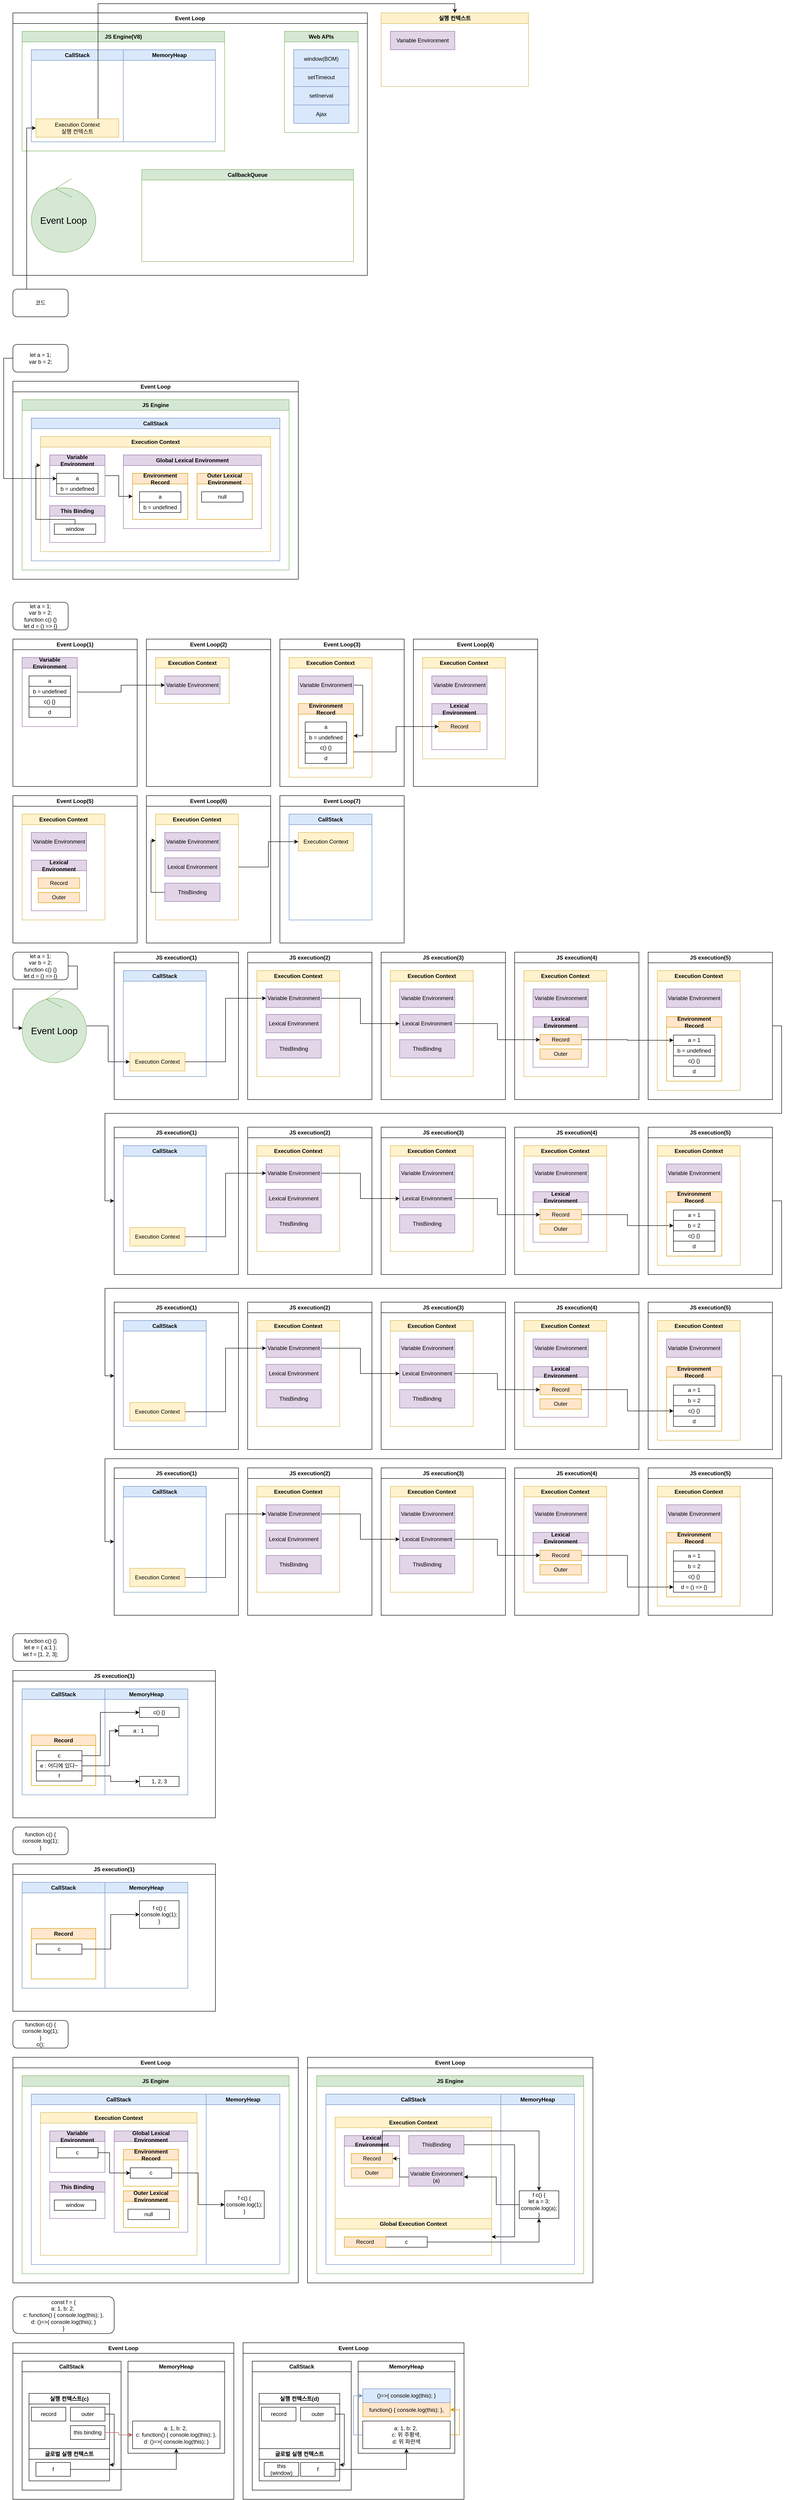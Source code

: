 <mxfile version="24.0.5" type="device">
  <diagram name="페이지-1" id="dvUR8plSkSYp9L8p-llm">
    <mxGraphModel dx="552" dy="300" grid="1" gridSize="10" guides="1" tooltips="1" connect="1" arrows="1" fold="1" page="1" pageScale="1" pageWidth="827" pageHeight="1169" math="0" shadow="0">
      <root>
        <mxCell id="0" />
        <mxCell id="1" parent="0" />
        <mxCell id="aHdXoiT4e0akhCMBk4jk-1" value="Event Loop" style="swimlane;whiteSpace=wrap;html=1;" vertex="1" parent="1">
          <mxGeometry x="40" y="40" width="770" height="570" as="geometry" />
        </mxCell>
        <mxCell id="aHdXoiT4e0akhCMBk4jk-8" value="JS Engine(V8)" style="swimlane;whiteSpace=wrap;html=1;labelBackgroundColor=none;fillColor=#d5e8d4;strokeColor=#82b366;" vertex="1" parent="aHdXoiT4e0akhCMBk4jk-1">
          <mxGeometry x="20" y="40" width="440" height="260" as="geometry" />
        </mxCell>
        <mxCell id="aHdXoiT4e0akhCMBk4jk-2" value="CallStack" style="swimlane;whiteSpace=wrap;html=1;fillColor=#dae8fc;strokeColor=#6c8ebf;" vertex="1" parent="aHdXoiT4e0akhCMBk4jk-8">
          <mxGeometry x="20" y="40" width="200" height="200" as="geometry" />
        </mxCell>
        <mxCell id="aHdXoiT4e0akhCMBk4jk-18" value="Execution Context&lt;div&gt;실행 컨텍스트&lt;/div&gt;" style="rounded=0;whiteSpace=wrap;html=1;fillColor=#fff2cc;strokeColor=#d6b656;" vertex="1" parent="aHdXoiT4e0akhCMBk4jk-2">
          <mxGeometry x="10" y="150" width="180" height="40" as="geometry" />
        </mxCell>
        <mxCell id="aHdXoiT4e0akhCMBk4jk-3" value="MemoryHeap" style="swimlane;whiteSpace=wrap;html=1;fillColor=#dae8fc;strokeColor=#6c8ebf;" vertex="1" parent="aHdXoiT4e0akhCMBk4jk-8">
          <mxGeometry x="220" y="40" width="200" height="200" as="geometry" />
        </mxCell>
        <mxCell id="aHdXoiT4e0akhCMBk4jk-9" value="CallbackQueue" style="swimlane;whiteSpace=wrap;html=1;fillColor=#d5e8d4;strokeColor=#82b366;" vertex="1" parent="aHdXoiT4e0akhCMBk4jk-1">
          <mxGeometry x="280" y="340" width="460" height="200" as="geometry" />
        </mxCell>
        <mxCell id="aHdXoiT4e0akhCMBk4jk-10" value="Web APIs" style="swimlane;whiteSpace=wrap;html=1;fillColor=#d5e8d4;strokeColor=#82b366;" vertex="1" parent="aHdXoiT4e0akhCMBk4jk-1">
          <mxGeometry x="590" y="40" width="160" height="220" as="geometry" />
        </mxCell>
        <mxCell id="aHdXoiT4e0akhCMBk4jk-11" value="window(BOM)" style="rounded=0;whiteSpace=wrap;html=1;fillColor=#dae8fc;strokeColor=#6c8ebf;" vertex="1" parent="aHdXoiT4e0akhCMBk4jk-10">
          <mxGeometry x="20" y="40" width="120" height="40" as="geometry" />
        </mxCell>
        <mxCell id="aHdXoiT4e0akhCMBk4jk-12" value="setTimeout" style="rounded=0;whiteSpace=wrap;html=1;fillColor=#dae8fc;strokeColor=#6c8ebf;" vertex="1" parent="aHdXoiT4e0akhCMBk4jk-10">
          <mxGeometry x="20" y="80" width="120" height="40" as="geometry" />
        </mxCell>
        <mxCell id="aHdXoiT4e0akhCMBk4jk-13" value="setInerval" style="rounded=0;whiteSpace=wrap;html=1;fillColor=#dae8fc;strokeColor=#6c8ebf;" vertex="1" parent="aHdXoiT4e0akhCMBk4jk-10">
          <mxGeometry x="20" y="120" width="120" height="40" as="geometry" />
        </mxCell>
        <mxCell id="aHdXoiT4e0akhCMBk4jk-14" value="Ajax" style="rounded=0;whiteSpace=wrap;html=1;fillColor=#dae8fc;strokeColor=#6c8ebf;" vertex="1" parent="aHdXoiT4e0akhCMBk4jk-10">
          <mxGeometry x="20" y="160" width="120" height="40" as="geometry" />
        </mxCell>
        <mxCell id="aHdXoiT4e0akhCMBk4jk-15" value="Event Loop" style="ellipse;shape=umlControl;whiteSpace=wrap;html=1;fontSize=20;fillColor=#d5e8d4;strokeColor=#82b366;" vertex="1" parent="aHdXoiT4e0akhCMBk4jk-1">
          <mxGeometry x="40" y="360" width="140" height="160" as="geometry" />
        </mxCell>
        <mxCell id="aHdXoiT4e0akhCMBk4jk-17" style="edgeStyle=orthogonalEdgeStyle;rounded=0;orthogonalLoop=1;jettySize=auto;html=1;entryX=0;entryY=0.5;entryDx=0;entryDy=0;exitX=0.25;exitY=0;exitDx=0;exitDy=0;" edge="1" parent="1" source="aHdXoiT4e0akhCMBk4jk-16" target="aHdXoiT4e0akhCMBk4jk-18">
          <mxGeometry relative="1" as="geometry" />
        </mxCell>
        <mxCell id="aHdXoiT4e0akhCMBk4jk-16" value="코드" style="rounded=1;whiteSpace=wrap;html=1;" vertex="1" parent="1">
          <mxGeometry x="40" y="640" width="120" height="60" as="geometry" />
        </mxCell>
        <mxCell id="aHdXoiT4e0akhCMBk4jk-19" value="실행 컨텍스트" style="swimlane;whiteSpace=wrap;html=1;fillColor=#fff2cc;strokeColor=#d6b656;" vertex="1" parent="1">
          <mxGeometry x="840" y="40" width="320" height="160" as="geometry" />
        </mxCell>
        <mxCell id="aHdXoiT4e0akhCMBk4jk-21" value="Variable Environment" style="rounded=0;whiteSpace=wrap;html=1;fillColor=#e1d5e7;strokeColor=#9673a6;" vertex="1" parent="aHdXoiT4e0akhCMBk4jk-19">
          <mxGeometry x="20" y="40" width="140" height="40" as="geometry" />
        </mxCell>
        <mxCell id="aHdXoiT4e0akhCMBk4jk-20" style="edgeStyle=orthogonalEdgeStyle;rounded=0;orthogonalLoop=1;jettySize=auto;html=1;exitX=0.75;exitY=0;exitDx=0;exitDy=0;entryX=0.5;entryY=0;entryDx=0;entryDy=0;" edge="1" parent="1" source="aHdXoiT4e0akhCMBk4jk-18" target="aHdXoiT4e0akhCMBk4jk-19">
          <mxGeometry relative="1" as="geometry" />
        </mxCell>
        <mxCell id="aHdXoiT4e0akhCMBk4jk-31" style="edgeStyle=orthogonalEdgeStyle;rounded=0;orthogonalLoop=1;jettySize=auto;html=1;exitX=0;exitY=0.5;exitDx=0;exitDy=0;entryX=0;entryY=0.5;entryDx=0;entryDy=0;" edge="1" parent="1" source="aHdXoiT4e0akhCMBk4jk-23" target="aHdXoiT4e0akhCMBk4jk-30">
          <mxGeometry relative="1" as="geometry" />
        </mxCell>
        <mxCell id="aHdXoiT4e0akhCMBk4jk-23" value="let a = 1;&lt;div&gt;var b = 2;&lt;/div&gt;" style="rounded=1;whiteSpace=wrap;html=1;" vertex="1" parent="1">
          <mxGeometry x="40" y="760" width="120" height="60" as="geometry" />
        </mxCell>
        <mxCell id="aHdXoiT4e0akhCMBk4jk-24" value="Event Loop" style="swimlane;whiteSpace=wrap;html=1;" vertex="1" parent="1">
          <mxGeometry x="40" y="840" width="620" height="430" as="geometry" />
        </mxCell>
        <mxCell id="aHdXoiT4e0akhCMBk4jk-25" value="JS Engine" style="swimlane;whiteSpace=wrap;html=1;fillColor=#d5e8d4;strokeColor=#82b366;" vertex="1" parent="aHdXoiT4e0akhCMBk4jk-24">
          <mxGeometry x="20" y="40" width="580" height="370" as="geometry" />
        </mxCell>
        <mxCell id="aHdXoiT4e0akhCMBk4jk-26" value="CallStack" style="swimlane;whiteSpace=wrap;html=1;fillColor=#dae8fc;strokeColor=#6c8ebf;" vertex="1" parent="aHdXoiT4e0akhCMBk4jk-25">
          <mxGeometry x="20" y="40" width="540" height="310" as="geometry" />
        </mxCell>
        <mxCell id="aHdXoiT4e0akhCMBk4jk-27" value="Execution Context" style="swimlane;whiteSpace=wrap;html=1;fillColor=#fff2cc;strokeColor=#d6b656;" vertex="1" parent="aHdXoiT4e0akhCMBk4jk-26">
          <mxGeometry x="20" y="40" width="500" height="250" as="geometry" />
        </mxCell>
        <mxCell id="aHdXoiT4e0akhCMBk4jk-38" style="edgeStyle=orthogonalEdgeStyle;rounded=0;orthogonalLoop=1;jettySize=auto;html=1;exitX=1;exitY=0.5;exitDx=0;exitDy=0;entryX=0;entryY=0.5;entryDx=0;entryDy=0;" edge="1" parent="aHdXoiT4e0akhCMBk4jk-27" source="aHdXoiT4e0akhCMBk4jk-28" target="aHdXoiT4e0akhCMBk4jk-37">
          <mxGeometry relative="1" as="geometry" />
        </mxCell>
        <mxCell id="aHdXoiT4e0akhCMBk4jk-28" value="Variable Environment" style="swimlane;whiteSpace=wrap;html=1;fillColor=#e1d5e7;strokeColor=#9673a6;" vertex="1" parent="aHdXoiT4e0akhCMBk4jk-27">
          <mxGeometry x="20" y="40" width="120" height="90" as="geometry" />
        </mxCell>
        <mxCell id="aHdXoiT4e0akhCMBk4jk-30" value="a" style="rounded=0;whiteSpace=wrap;html=1;" vertex="1" parent="aHdXoiT4e0akhCMBk4jk-28">
          <mxGeometry x="15" y="40" width="90" height="22.5" as="geometry" />
        </mxCell>
        <mxCell id="aHdXoiT4e0akhCMBk4jk-32" value="b = undefined" style="rounded=0;whiteSpace=wrap;html=1;" vertex="1" parent="aHdXoiT4e0akhCMBk4jk-28">
          <mxGeometry x="15" y="62.5" width="90" height="22.5" as="geometry" />
        </mxCell>
        <mxCell id="aHdXoiT4e0akhCMBk4jk-33" value="Global Lexical Environment" style="swimlane;whiteSpace=wrap;html=1;fillColor=#e1d5e7;strokeColor=#9673a6;" vertex="1" parent="aHdXoiT4e0akhCMBk4jk-27">
          <mxGeometry x="180" y="40" width="300" height="160" as="geometry" />
        </mxCell>
        <mxCell id="aHdXoiT4e0akhCMBk4jk-37" value="Environment Record" style="swimlane;whiteSpace=wrap;html=1;fillColor=#ffe6cc;strokeColor=#d79b00;" vertex="1" parent="aHdXoiT4e0akhCMBk4jk-33">
          <mxGeometry x="20" y="40" width="120" height="100" as="geometry" />
        </mxCell>
        <mxCell id="aHdXoiT4e0akhCMBk4jk-34" value="a" style="rounded=0;whiteSpace=wrap;html=1;" vertex="1" parent="aHdXoiT4e0akhCMBk4jk-37">
          <mxGeometry x="15" y="40" width="90" height="22.5" as="geometry" />
        </mxCell>
        <mxCell id="aHdXoiT4e0akhCMBk4jk-35" value="b = undefined" style="rounded=0;whiteSpace=wrap;html=1;" vertex="1" parent="aHdXoiT4e0akhCMBk4jk-37">
          <mxGeometry x="15" y="62.5" width="90" height="22.5" as="geometry" />
        </mxCell>
        <mxCell id="aHdXoiT4e0akhCMBk4jk-40" value="Outer Lexical Environment" style="swimlane;whiteSpace=wrap;html=1;fillColor=#ffe6cc;strokeColor=#d79b00;" vertex="1" parent="aHdXoiT4e0akhCMBk4jk-33">
          <mxGeometry x="160" y="40" width="120" height="100" as="geometry" />
        </mxCell>
        <mxCell id="aHdXoiT4e0akhCMBk4jk-47" value="null" style="rounded=0;whiteSpace=wrap;html=1;" vertex="1" parent="aHdXoiT4e0akhCMBk4jk-40">
          <mxGeometry x="10" y="40" width="90" height="22.5" as="geometry" />
        </mxCell>
        <mxCell id="aHdXoiT4e0akhCMBk4jk-48" value="This Binding" style="swimlane;whiteSpace=wrap;html=1;fillColor=#e1d5e7;strokeColor=#9673a6;" vertex="1" parent="aHdXoiT4e0akhCMBk4jk-27">
          <mxGeometry x="20" y="150" width="120" height="80" as="geometry" />
        </mxCell>
        <mxCell id="aHdXoiT4e0akhCMBk4jk-49" value="window" style="rounded=0;whiteSpace=wrap;html=1;" vertex="1" parent="aHdXoiT4e0akhCMBk4jk-48">
          <mxGeometry x="10" y="40" width="90" height="22.5" as="geometry" />
        </mxCell>
        <mxCell id="aHdXoiT4e0akhCMBk4jk-50" style="edgeStyle=orthogonalEdgeStyle;rounded=0;orthogonalLoop=1;jettySize=auto;html=1;entryX=0;entryY=0.25;entryDx=0;entryDy=0;" edge="1" parent="aHdXoiT4e0akhCMBk4jk-27" source="aHdXoiT4e0akhCMBk4jk-49" target="aHdXoiT4e0akhCMBk4jk-27">
          <mxGeometry relative="1" as="geometry">
            <Array as="points">
              <mxPoint x="75" y="180" />
              <mxPoint x="-10" y="180" />
              <mxPoint x="-10" y="63" />
            </Array>
          </mxGeometry>
        </mxCell>
        <mxCell id="aHdXoiT4e0akhCMBk4jk-51" value="let a = 1;&lt;div&gt;var b = 2;&lt;/div&gt;&lt;div&gt;function c() {}&lt;/div&gt;&lt;div&gt;let d = () =&amp;gt; {}&lt;/div&gt;" style="rounded=1;whiteSpace=wrap;html=1;" vertex="1" parent="1">
          <mxGeometry x="40" y="1320" width="120" height="60" as="geometry" />
        </mxCell>
        <mxCell id="aHdXoiT4e0akhCMBk4jk-52" value="Event Loop(1)" style="swimlane;whiteSpace=wrap;html=1;" vertex="1" parent="1">
          <mxGeometry x="40" y="1400" width="270" height="320" as="geometry" />
        </mxCell>
        <mxCell id="aHdXoiT4e0akhCMBk4jk-53" value="Variable Environment" style="swimlane;whiteSpace=wrap;html=1;fillColor=#e1d5e7;strokeColor=#9673a6;" vertex="1" parent="aHdXoiT4e0akhCMBk4jk-52">
          <mxGeometry x="20" y="40" width="120" height="150" as="geometry" />
        </mxCell>
        <mxCell id="aHdXoiT4e0akhCMBk4jk-54" value="a" style="rounded=0;whiteSpace=wrap;html=1;" vertex="1" parent="aHdXoiT4e0akhCMBk4jk-53">
          <mxGeometry x="15" y="40" width="90" height="22.5" as="geometry" />
        </mxCell>
        <mxCell id="aHdXoiT4e0akhCMBk4jk-55" value="b = undefined" style="rounded=0;whiteSpace=wrap;html=1;" vertex="1" parent="aHdXoiT4e0akhCMBk4jk-53">
          <mxGeometry x="15" y="62.5" width="90" height="22.5" as="geometry" />
        </mxCell>
        <mxCell id="aHdXoiT4e0akhCMBk4jk-100" value="c() {}" style="rounded=0;whiteSpace=wrap;html=1;" vertex="1" parent="aHdXoiT4e0akhCMBk4jk-53">
          <mxGeometry x="15" y="85" width="90" height="22.5" as="geometry" />
        </mxCell>
        <mxCell id="aHdXoiT4e0akhCMBk4jk-101" value="d" style="rounded=0;whiteSpace=wrap;html=1;" vertex="1" parent="aHdXoiT4e0akhCMBk4jk-53">
          <mxGeometry x="15" y="107.5" width="90" height="22.5" as="geometry" />
        </mxCell>
        <mxCell id="aHdXoiT4e0akhCMBk4jk-56" value="Event Loop(2)" style="swimlane;whiteSpace=wrap;html=1;" vertex="1" parent="1">
          <mxGeometry x="330" y="1400" width="270" height="320" as="geometry" />
        </mxCell>
        <mxCell id="aHdXoiT4e0akhCMBk4jk-60" value="Execution Context" style="swimlane;whiteSpace=wrap;html=1;fillColor=#fff2cc;strokeColor=#d6b656;" vertex="1" parent="aHdXoiT4e0akhCMBk4jk-56">
          <mxGeometry x="20" y="40" width="160" height="100" as="geometry" />
        </mxCell>
        <mxCell id="aHdXoiT4e0akhCMBk4jk-61" value="Variable Environment" style="rounded=0;whiteSpace=wrap;html=1;fillColor=#e1d5e7;strokeColor=#9673a6;" vertex="1" parent="aHdXoiT4e0akhCMBk4jk-60">
          <mxGeometry x="20" y="40" width="120" height="40" as="geometry" />
        </mxCell>
        <mxCell id="aHdXoiT4e0akhCMBk4jk-62" style="edgeStyle=orthogonalEdgeStyle;rounded=0;orthogonalLoop=1;jettySize=auto;html=1;exitX=1;exitY=0.5;exitDx=0;exitDy=0;entryX=0;entryY=0.5;entryDx=0;entryDy=0;" edge="1" parent="1" source="aHdXoiT4e0akhCMBk4jk-53" target="aHdXoiT4e0akhCMBk4jk-61">
          <mxGeometry relative="1" as="geometry" />
        </mxCell>
        <mxCell id="aHdXoiT4e0akhCMBk4jk-63" value="Event Loop(3)" style="swimlane;whiteSpace=wrap;html=1;" vertex="1" parent="1">
          <mxGeometry x="620" y="1400" width="270" height="320" as="geometry" />
        </mxCell>
        <mxCell id="aHdXoiT4e0akhCMBk4jk-64" value="Execution Context" style="swimlane;whiteSpace=wrap;html=1;fillColor=#fff2cc;strokeColor=#d6b656;" vertex="1" parent="aHdXoiT4e0akhCMBk4jk-63">
          <mxGeometry x="20" y="40" width="180" height="260" as="geometry" />
        </mxCell>
        <mxCell id="aHdXoiT4e0akhCMBk4jk-69" style="edgeStyle=orthogonalEdgeStyle;rounded=0;orthogonalLoop=1;jettySize=auto;html=1;exitX=1;exitY=0.5;exitDx=0;exitDy=0;entryX=1;entryY=0.5;entryDx=0;entryDy=0;" edge="1" parent="aHdXoiT4e0akhCMBk4jk-64" source="aHdXoiT4e0akhCMBk4jk-65" target="aHdXoiT4e0akhCMBk4jk-66">
          <mxGeometry relative="1" as="geometry" />
        </mxCell>
        <mxCell id="aHdXoiT4e0akhCMBk4jk-65" value="Variable Environment" style="rounded=0;whiteSpace=wrap;html=1;fillColor=#e1d5e7;strokeColor=#9673a6;" vertex="1" parent="aHdXoiT4e0akhCMBk4jk-64">
          <mxGeometry x="20" y="40" width="120" height="40" as="geometry" />
        </mxCell>
        <mxCell id="aHdXoiT4e0akhCMBk4jk-66" value="Environment Record" style="swimlane;whiteSpace=wrap;html=1;fillColor=#ffe6cc;strokeColor=#d79b00;" vertex="1" parent="aHdXoiT4e0akhCMBk4jk-64">
          <mxGeometry x="20" y="100" width="120" height="140" as="geometry" />
        </mxCell>
        <mxCell id="aHdXoiT4e0akhCMBk4jk-67" value="a" style="rounded=0;whiteSpace=wrap;html=1;" vertex="1" parent="aHdXoiT4e0akhCMBk4jk-66">
          <mxGeometry x="15" y="40" width="90" height="22.5" as="geometry" />
        </mxCell>
        <mxCell id="aHdXoiT4e0akhCMBk4jk-68" value="b = undefined" style="rounded=0;whiteSpace=wrap;html=1;" vertex="1" parent="aHdXoiT4e0akhCMBk4jk-66">
          <mxGeometry x="15" y="62.5" width="90" height="22.5" as="geometry" />
        </mxCell>
        <mxCell id="aHdXoiT4e0akhCMBk4jk-102" value="c() {}" style="rounded=0;whiteSpace=wrap;html=1;" vertex="1" parent="aHdXoiT4e0akhCMBk4jk-66">
          <mxGeometry x="15" y="85" width="90" height="22.5" as="geometry" />
        </mxCell>
        <mxCell id="aHdXoiT4e0akhCMBk4jk-103" value="d" style="rounded=0;whiteSpace=wrap;html=1;" vertex="1" parent="aHdXoiT4e0akhCMBk4jk-66">
          <mxGeometry x="15" y="107.5" width="90" height="22.5" as="geometry" />
        </mxCell>
        <mxCell id="aHdXoiT4e0akhCMBk4jk-70" value="Event Loop(4)" style="swimlane;whiteSpace=wrap;html=1;" vertex="1" parent="1">
          <mxGeometry x="910" y="1400" width="270" height="320" as="geometry" />
        </mxCell>
        <mxCell id="aHdXoiT4e0akhCMBk4jk-71" value="Execution Context" style="swimlane;whiteSpace=wrap;html=1;fillColor=#fff2cc;strokeColor=#d6b656;" vertex="1" parent="aHdXoiT4e0akhCMBk4jk-70">
          <mxGeometry x="20" y="40" width="180" height="220" as="geometry" />
        </mxCell>
        <mxCell id="aHdXoiT4e0akhCMBk4jk-73" value="Variable Environment" style="rounded=0;whiteSpace=wrap;html=1;fillColor=#e1d5e7;strokeColor=#9673a6;" vertex="1" parent="aHdXoiT4e0akhCMBk4jk-71">
          <mxGeometry x="20" y="40" width="120" height="40" as="geometry" />
        </mxCell>
        <mxCell id="aHdXoiT4e0akhCMBk4jk-74" value="Lexical&lt;div&gt;Environment&lt;/div&gt;" style="swimlane;whiteSpace=wrap;html=1;fillColor=#e1d5e7;strokeColor=#9673a6;" vertex="1" parent="aHdXoiT4e0akhCMBk4jk-71">
          <mxGeometry x="20" y="100" width="120" height="100" as="geometry" />
        </mxCell>
        <mxCell id="aHdXoiT4e0akhCMBk4jk-76" value="Record" style="rounded=0;whiteSpace=wrap;html=1;fillColor=#ffe6cc;strokeColor=#d79b00;" vertex="1" parent="aHdXoiT4e0akhCMBk4jk-74">
          <mxGeometry x="15" y="38.75" width="90" height="22.5" as="geometry" />
        </mxCell>
        <mxCell id="aHdXoiT4e0akhCMBk4jk-77" style="edgeStyle=orthogonalEdgeStyle;rounded=0;orthogonalLoop=1;jettySize=auto;html=1;exitX=1;exitY=0.75;exitDx=0;exitDy=0;entryX=0;entryY=0.5;entryDx=0;entryDy=0;" edge="1" parent="1" source="aHdXoiT4e0akhCMBk4jk-66" target="aHdXoiT4e0akhCMBk4jk-76">
          <mxGeometry relative="1" as="geometry" />
        </mxCell>
        <mxCell id="aHdXoiT4e0akhCMBk4jk-78" value="Event Loop(5)" style="swimlane;whiteSpace=wrap;html=1;" vertex="1" parent="1">
          <mxGeometry x="40" y="1740" width="270" height="320" as="geometry" />
        </mxCell>
        <mxCell id="aHdXoiT4e0akhCMBk4jk-79" value="Execution Context" style="swimlane;whiteSpace=wrap;html=1;fillColor=#fff2cc;strokeColor=#d6b656;" vertex="1" parent="aHdXoiT4e0akhCMBk4jk-78">
          <mxGeometry x="20" y="40" width="180" height="230" as="geometry" />
        </mxCell>
        <mxCell id="aHdXoiT4e0akhCMBk4jk-80" value="Variable Environment" style="rounded=0;whiteSpace=wrap;html=1;fillColor=#e1d5e7;strokeColor=#9673a6;" vertex="1" parent="aHdXoiT4e0akhCMBk4jk-79">
          <mxGeometry x="20" y="40" width="120" height="40" as="geometry" />
        </mxCell>
        <mxCell id="aHdXoiT4e0akhCMBk4jk-81" value="Lexical&lt;div&gt;Environment&lt;/div&gt;" style="swimlane;whiteSpace=wrap;html=1;fillColor=#e1d5e7;strokeColor=#9673a6;" vertex="1" parent="aHdXoiT4e0akhCMBk4jk-79">
          <mxGeometry x="20" y="100" width="120" height="110" as="geometry" />
        </mxCell>
        <mxCell id="aHdXoiT4e0akhCMBk4jk-82" value="Record" style="rounded=0;whiteSpace=wrap;html=1;fillColor=#ffe6cc;strokeColor=#d79b00;" vertex="1" parent="aHdXoiT4e0akhCMBk4jk-81">
          <mxGeometry x="15" y="38.75" width="90" height="22.5" as="geometry" />
        </mxCell>
        <mxCell id="aHdXoiT4e0akhCMBk4jk-83" value="Outer" style="rounded=0;whiteSpace=wrap;html=1;fillColor=#ffe6cc;strokeColor=#d79b00;" vertex="1" parent="aHdXoiT4e0akhCMBk4jk-81">
          <mxGeometry x="15" y="70" width="90" height="22.5" as="geometry" />
        </mxCell>
        <mxCell id="aHdXoiT4e0akhCMBk4jk-84" value="Event Loop(6)" style="swimlane;whiteSpace=wrap;html=1;" vertex="1" parent="1">
          <mxGeometry x="330" y="1740" width="270" height="320" as="geometry" />
        </mxCell>
        <mxCell id="aHdXoiT4e0akhCMBk4jk-85" value="Execution Context" style="swimlane;whiteSpace=wrap;html=1;fillColor=#fff2cc;strokeColor=#d6b656;" vertex="1" parent="aHdXoiT4e0akhCMBk4jk-84">
          <mxGeometry x="20" y="40" width="180" height="230" as="geometry" />
        </mxCell>
        <mxCell id="aHdXoiT4e0akhCMBk4jk-86" value="Variable Environment" style="rounded=0;whiteSpace=wrap;html=1;fillColor=#e1d5e7;strokeColor=#9673a6;" vertex="1" parent="aHdXoiT4e0akhCMBk4jk-85">
          <mxGeometry x="20" y="40" width="120" height="40" as="geometry" />
        </mxCell>
        <mxCell id="aHdXoiT4e0akhCMBk4jk-90" value="Lexical Environment" style="rounded=0;whiteSpace=wrap;html=1;fillColor=#e1d5e7;strokeColor=#9673a6;" vertex="1" parent="aHdXoiT4e0akhCMBk4jk-85">
          <mxGeometry x="20" y="95" width="120" height="40" as="geometry" />
        </mxCell>
        <mxCell id="aHdXoiT4e0akhCMBk4jk-92" style="edgeStyle=orthogonalEdgeStyle;rounded=0;orthogonalLoop=1;jettySize=auto;html=1;exitX=0;exitY=0.5;exitDx=0;exitDy=0;entryX=0;entryY=0.25;entryDx=0;entryDy=0;" edge="1" parent="aHdXoiT4e0akhCMBk4jk-85" source="aHdXoiT4e0akhCMBk4jk-91" target="aHdXoiT4e0akhCMBk4jk-85">
          <mxGeometry relative="1" as="geometry">
            <Array as="points">
              <mxPoint x="-10" y="170" />
              <mxPoint x="-10" y="57" />
            </Array>
          </mxGeometry>
        </mxCell>
        <mxCell id="aHdXoiT4e0akhCMBk4jk-91" value="ThisBinding" style="rounded=0;whiteSpace=wrap;html=1;fillColor=#e1d5e7;strokeColor=#9673a6;" vertex="1" parent="aHdXoiT4e0akhCMBk4jk-85">
          <mxGeometry x="20" y="150" width="120" height="40" as="geometry" />
        </mxCell>
        <mxCell id="aHdXoiT4e0akhCMBk4jk-93" value="Event Loop(7&lt;span style=&quot;background-color: initial;&quot;&gt;)&lt;/span&gt;" style="swimlane;whiteSpace=wrap;html=1;" vertex="1" parent="1">
          <mxGeometry x="620" y="1740" width="270" height="320" as="geometry" />
        </mxCell>
        <mxCell id="aHdXoiT4e0akhCMBk4jk-94" value="CallStack" style="swimlane;whiteSpace=wrap;html=1;fillColor=#dae8fc;strokeColor=#6c8ebf;" vertex="1" parent="aHdXoiT4e0akhCMBk4jk-93">
          <mxGeometry x="20" y="40" width="180" height="230" as="geometry" />
        </mxCell>
        <mxCell id="aHdXoiT4e0akhCMBk4jk-95" value="Execution Context" style="rounded=0;whiteSpace=wrap;html=1;fillColor=#fff2cc;strokeColor=#d6b656;" vertex="1" parent="aHdXoiT4e0akhCMBk4jk-94">
          <mxGeometry x="20" y="40" width="120" height="40" as="geometry" />
        </mxCell>
        <mxCell id="aHdXoiT4e0akhCMBk4jk-99" style="edgeStyle=orthogonalEdgeStyle;rounded=0;orthogonalLoop=1;jettySize=auto;html=1;exitX=1;exitY=0.5;exitDx=0;exitDy=0;entryX=0;entryY=0.5;entryDx=0;entryDy=0;" edge="1" parent="1" source="aHdXoiT4e0akhCMBk4jk-85" target="aHdXoiT4e0akhCMBk4jk-95">
          <mxGeometry relative="1" as="geometry" />
        </mxCell>
        <mxCell id="aHdXoiT4e0akhCMBk4jk-110" style="edgeStyle=orthogonalEdgeStyle;rounded=0;orthogonalLoop=1;jettySize=auto;html=1;entryX=0;entryY=0.5;entryDx=0;entryDy=0;" edge="1" parent="1" source="aHdXoiT4e0akhCMBk4jk-104" target="aHdXoiT4e0akhCMBk4jk-109">
          <mxGeometry relative="1" as="geometry" />
        </mxCell>
        <mxCell id="aHdXoiT4e0akhCMBk4jk-104" value="Event Loop" style="ellipse;shape=umlControl;whiteSpace=wrap;html=1;fontSize=20;fillColor=#d5e8d4;strokeColor=#82b366;" vertex="1" parent="1">
          <mxGeometry x="60" y="2160" width="140" height="160" as="geometry" />
        </mxCell>
        <mxCell id="aHdXoiT4e0akhCMBk4jk-105" value="let a = 1;&lt;div&gt;var b = 2;&lt;/div&gt;&lt;div&gt;function c() {}&lt;/div&gt;&lt;div&gt;let d = () =&amp;gt; {}&lt;/div&gt;" style="rounded=1;whiteSpace=wrap;html=1;" vertex="1" parent="1">
          <mxGeometry x="40" y="2080" width="120" height="60" as="geometry" />
        </mxCell>
        <mxCell id="aHdXoiT4e0akhCMBk4jk-106" style="edgeStyle=orthogonalEdgeStyle;rounded=0;orthogonalLoop=1;jettySize=auto;html=1;exitX=1;exitY=0.5;exitDx=0;exitDy=0;entryX=0.007;entryY=0.53;entryDx=0;entryDy=0;entryPerimeter=0;" edge="1" parent="1" source="aHdXoiT4e0akhCMBk4jk-105" target="aHdXoiT4e0akhCMBk4jk-104">
          <mxGeometry relative="1" as="geometry" />
        </mxCell>
        <mxCell id="aHdXoiT4e0akhCMBk4jk-107" value="JS execution(1&lt;span style=&quot;background-color: initial;&quot;&gt;)&lt;/span&gt;" style="swimlane;whiteSpace=wrap;html=1;" vertex="1" parent="1">
          <mxGeometry x="260" y="2080" width="270" height="320" as="geometry" />
        </mxCell>
        <mxCell id="aHdXoiT4e0akhCMBk4jk-108" value="CallStack" style="swimlane;whiteSpace=wrap;html=1;fillColor=#dae8fc;strokeColor=#6c8ebf;" vertex="1" parent="aHdXoiT4e0akhCMBk4jk-107">
          <mxGeometry x="20" y="40" width="180" height="230" as="geometry" />
        </mxCell>
        <mxCell id="aHdXoiT4e0akhCMBk4jk-109" value="Execution Context" style="rounded=0;whiteSpace=wrap;html=1;fillColor=#fff2cc;strokeColor=#d6b656;" vertex="1" parent="aHdXoiT4e0akhCMBk4jk-108">
          <mxGeometry x="14" y="178" width="120" height="40" as="geometry" />
        </mxCell>
        <mxCell id="aHdXoiT4e0akhCMBk4jk-111" value="JS execution(2)" style="swimlane;whiteSpace=wrap;html=1;" vertex="1" parent="1">
          <mxGeometry x="550" y="2080" width="270" height="320" as="geometry" />
        </mxCell>
        <mxCell id="aHdXoiT4e0akhCMBk4jk-112" value="Execution Context" style="swimlane;whiteSpace=wrap;html=1;fillColor=#fff2cc;strokeColor=#d6b656;" vertex="1" parent="aHdXoiT4e0akhCMBk4jk-111">
          <mxGeometry x="20" y="40" width="180" height="230" as="geometry" />
        </mxCell>
        <mxCell id="aHdXoiT4e0akhCMBk4jk-113" value="Variable Environment" style="rounded=0;whiteSpace=wrap;html=1;fillColor=#e1d5e7;strokeColor=#9673a6;" vertex="1" parent="aHdXoiT4e0akhCMBk4jk-112">
          <mxGeometry x="20" y="40" width="120" height="40" as="geometry" />
        </mxCell>
        <mxCell id="aHdXoiT4e0akhCMBk4jk-114" value="Lexical Environment" style="rounded=0;whiteSpace=wrap;html=1;fillColor=#e1d5e7;strokeColor=#9673a6;" vertex="1" parent="aHdXoiT4e0akhCMBk4jk-112">
          <mxGeometry x="20" y="95" width="120" height="40" as="geometry" />
        </mxCell>
        <mxCell id="aHdXoiT4e0akhCMBk4jk-116" value="ThisBinding" style="rounded=0;whiteSpace=wrap;html=1;fillColor=#e1d5e7;strokeColor=#9673a6;" vertex="1" parent="aHdXoiT4e0akhCMBk4jk-112">
          <mxGeometry x="20" y="150" width="120" height="40" as="geometry" />
        </mxCell>
        <mxCell id="aHdXoiT4e0akhCMBk4jk-117" style="edgeStyle=orthogonalEdgeStyle;rounded=0;orthogonalLoop=1;jettySize=auto;html=1;exitX=1;exitY=0.5;exitDx=0;exitDy=0;entryX=0;entryY=0.5;entryDx=0;entryDy=0;" edge="1" parent="1" source="aHdXoiT4e0akhCMBk4jk-109" target="aHdXoiT4e0akhCMBk4jk-113">
          <mxGeometry relative="1" as="geometry" />
        </mxCell>
        <mxCell id="aHdXoiT4e0akhCMBk4jk-118" value="JS execution(3)" style="swimlane;whiteSpace=wrap;html=1;" vertex="1" parent="1">
          <mxGeometry x="840" y="2080" width="270" height="320" as="geometry" />
        </mxCell>
        <mxCell id="aHdXoiT4e0akhCMBk4jk-119" value="Execution Context" style="swimlane;whiteSpace=wrap;html=1;fillColor=#fff2cc;strokeColor=#d6b656;" vertex="1" parent="aHdXoiT4e0akhCMBk4jk-118">
          <mxGeometry x="20" y="40" width="180" height="230" as="geometry" />
        </mxCell>
        <mxCell id="aHdXoiT4e0akhCMBk4jk-120" value="Variable Environment" style="rounded=0;whiteSpace=wrap;html=1;fillColor=#e1d5e7;strokeColor=#9673a6;" vertex="1" parent="aHdXoiT4e0akhCMBk4jk-119">
          <mxGeometry x="20" y="40" width="120" height="40" as="geometry" />
        </mxCell>
        <mxCell id="aHdXoiT4e0akhCMBk4jk-121" value="Lexical Environment" style="rounded=0;whiteSpace=wrap;html=1;fillColor=#e1d5e7;strokeColor=#9673a6;" vertex="1" parent="aHdXoiT4e0akhCMBk4jk-119">
          <mxGeometry x="20" y="95" width="120" height="40" as="geometry" />
        </mxCell>
        <mxCell id="aHdXoiT4e0akhCMBk4jk-122" value="ThisBinding" style="rounded=0;whiteSpace=wrap;html=1;fillColor=#e1d5e7;strokeColor=#9673a6;" vertex="1" parent="aHdXoiT4e0akhCMBk4jk-119">
          <mxGeometry x="20" y="150" width="120" height="40" as="geometry" />
        </mxCell>
        <mxCell id="aHdXoiT4e0akhCMBk4jk-123" style="edgeStyle=orthogonalEdgeStyle;rounded=0;orthogonalLoop=1;jettySize=auto;html=1;exitX=1;exitY=0.5;exitDx=0;exitDy=0;entryX=0;entryY=0.5;entryDx=0;entryDy=0;" edge="1" parent="1" source="aHdXoiT4e0akhCMBk4jk-113" target="aHdXoiT4e0akhCMBk4jk-121">
          <mxGeometry relative="1" as="geometry" />
        </mxCell>
        <mxCell id="aHdXoiT4e0akhCMBk4jk-124" value="JS execution(4)" style="swimlane;whiteSpace=wrap;html=1;" vertex="1" parent="1">
          <mxGeometry x="1130" y="2080" width="270" height="320" as="geometry" />
        </mxCell>
        <mxCell id="aHdXoiT4e0akhCMBk4jk-125" value="Execution Context" style="swimlane;whiteSpace=wrap;html=1;fillColor=#fff2cc;strokeColor=#d6b656;" vertex="1" parent="aHdXoiT4e0akhCMBk4jk-124">
          <mxGeometry x="20" y="40" width="180" height="230" as="geometry" />
        </mxCell>
        <mxCell id="aHdXoiT4e0akhCMBk4jk-126" value="Variable Environment" style="rounded=0;whiteSpace=wrap;html=1;fillColor=#e1d5e7;strokeColor=#9673a6;" vertex="1" parent="aHdXoiT4e0akhCMBk4jk-125">
          <mxGeometry x="20" y="40" width="120" height="40" as="geometry" />
        </mxCell>
        <mxCell id="aHdXoiT4e0akhCMBk4jk-127" value="Lexical&lt;div&gt;Environment&lt;/div&gt;" style="swimlane;whiteSpace=wrap;html=1;fillColor=#e1d5e7;strokeColor=#9673a6;" vertex="1" parent="aHdXoiT4e0akhCMBk4jk-125">
          <mxGeometry x="20" y="100" width="120" height="110" as="geometry" />
        </mxCell>
        <mxCell id="aHdXoiT4e0akhCMBk4jk-128" value="Record" style="rounded=0;whiteSpace=wrap;html=1;fillColor=#ffe6cc;strokeColor=#d79b00;" vertex="1" parent="aHdXoiT4e0akhCMBk4jk-127">
          <mxGeometry x="15" y="38.75" width="90" height="22.5" as="geometry" />
        </mxCell>
        <mxCell id="aHdXoiT4e0akhCMBk4jk-129" value="Outer" style="rounded=0;whiteSpace=wrap;html=1;fillColor=#ffe6cc;strokeColor=#d79b00;" vertex="1" parent="aHdXoiT4e0akhCMBk4jk-127">
          <mxGeometry x="15" y="70" width="90" height="22.5" as="geometry" />
        </mxCell>
        <mxCell id="aHdXoiT4e0akhCMBk4jk-130" style="edgeStyle=orthogonalEdgeStyle;rounded=0;orthogonalLoop=1;jettySize=auto;html=1;exitX=1;exitY=0.5;exitDx=0;exitDy=0;entryX=0;entryY=0.5;entryDx=0;entryDy=0;" edge="1" parent="1" source="aHdXoiT4e0akhCMBk4jk-121" target="aHdXoiT4e0akhCMBk4jk-128">
          <mxGeometry relative="1" as="geometry" />
        </mxCell>
        <mxCell id="aHdXoiT4e0akhCMBk4jk-174" style="edgeStyle=orthogonalEdgeStyle;rounded=0;orthogonalLoop=1;jettySize=auto;html=1;exitX=1;exitY=0.5;exitDx=0;exitDy=0;entryX=0;entryY=0.5;entryDx=0;entryDy=0;" edge="1" parent="1" source="aHdXoiT4e0akhCMBk4jk-131" target="aHdXoiT4e0akhCMBk4jk-143">
          <mxGeometry relative="1" as="geometry" />
        </mxCell>
        <mxCell id="aHdXoiT4e0akhCMBk4jk-131" value="JS execution(5)" style="swimlane;whiteSpace=wrap;html=1;" vertex="1" parent="1">
          <mxGeometry x="1420" y="2080" width="270" height="320" as="geometry" />
        </mxCell>
        <mxCell id="aHdXoiT4e0akhCMBk4jk-132" value="Execution Context" style="swimlane;whiteSpace=wrap;html=1;fillColor=#fff2cc;strokeColor=#d6b656;" vertex="1" parent="aHdXoiT4e0akhCMBk4jk-131">
          <mxGeometry x="20" y="40" width="180" height="260" as="geometry" />
        </mxCell>
        <mxCell id="aHdXoiT4e0akhCMBk4jk-134" value="Variable Environment" style="rounded=0;whiteSpace=wrap;html=1;fillColor=#e1d5e7;strokeColor=#9673a6;" vertex="1" parent="aHdXoiT4e0akhCMBk4jk-132">
          <mxGeometry x="20" y="40" width="120" height="40" as="geometry" />
        </mxCell>
        <mxCell id="aHdXoiT4e0akhCMBk4jk-135" value="Environment Record" style="swimlane;whiteSpace=wrap;html=1;fillColor=#ffe6cc;strokeColor=#d79b00;" vertex="1" parent="aHdXoiT4e0akhCMBk4jk-132">
          <mxGeometry x="20" y="100" width="120" height="140" as="geometry" />
        </mxCell>
        <mxCell id="aHdXoiT4e0akhCMBk4jk-136" value="a = 1" style="rounded=0;whiteSpace=wrap;html=1;" vertex="1" parent="aHdXoiT4e0akhCMBk4jk-135">
          <mxGeometry x="15" y="40" width="90" height="22.5" as="geometry" />
        </mxCell>
        <mxCell id="aHdXoiT4e0akhCMBk4jk-137" value="b = undefined" style="rounded=0;whiteSpace=wrap;html=1;" vertex="1" parent="aHdXoiT4e0akhCMBk4jk-135">
          <mxGeometry x="15" y="62.5" width="90" height="22.5" as="geometry" />
        </mxCell>
        <mxCell id="aHdXoiT4e0akhCMBk4jk-138" value="c() {}" style="rounded=0;whiteSpace=wrap;html=1;" vertex="1" parent="aHdXoiT4e0akhCMBk4jk-135">
          <mxGeometry x="15" y="85" width="90" height="22.5" as="geometry" />
        </mxCell>
        <mxCell id="aHdXoiT4e0akhCMBk4jk-139" value="d" style="rounded=0;whiteSpace=wrap;html=1;" vertex="1" parent="aHdXoiT4e0akhCMBk4jk-135">
          <mxGeometry x="15" y="107.5" width="90" height="22.5" as="geometry" />
        </mxCell>
        <mxCell id="aHdXoiT4e0akhCMBk4jk-140" style="edgeStyle=orthogonalEdgeStyle;rounded=0;orthogonalLoop=1;jettySize=auto;html=1;exitX=1;exitY=0.5;exitDx=0;exitDy=0;entryX=0;entryY=0.5;entryDx=0;entryDy=0;" edge="1" parent="1" source="aHdXoiT4e0akhCMBk4jk-128" target="aHdXoiT4e0akhCMBk4jk-136">
          <mxGeometry relative="1" as="geometry" />
        </mxCell>
        <mxCell id="aHdXoiT4e0akhCMBk4jk-143" value="JS execution(1&lt;span style=&quot;background-color: initial;&quot;&gt;)&lt;/span&gt;" style="swimlane;whiteSpace=wrap;html=1;" vertex="1" parent="1">
          <mxGeometry x="260" y="2460" width="270" height="320" as="geometry" />
        </mxCell>
        <mxCell id="aHdXoiT4e0akhCMBk4jk-144" value="CallStack" style="swimlane;whiteSpace=wrap;html=1;fillColor=#dae8fc;strokeColor=#6c8ebf;" vertex="1" parent="aHdXoiT4e0akhCMBk4jk-143">
          <mxGeometry x="20" y="40" width="180" height="230" as="geometry" />
        </mxCell>
        <mxCell id="aHdXoiT4e0akhCMBk4jk-145" value="Execution Context" style="rounded=0;whiteSpace=wrap;html=1;fillColor=#fff2cc;strokeColor=#d6b656;" vertex="1" parent="aHdXoiT4e0akhCMBk4jk-144">
          <mxGeometry x="14" y="178" width="120" height="40" as="geometry" />
        </mxCell>
        <mxCell id="aHdXoiT4e0akhCMBk4jk-146" value="JS execution(2)" style="swimlane;whiteSpace=wrap;html=1;" vertex="1" parent="1">
          <mxGeometry x="550" y="2460" width="270" height="320" as="geometry" />
        </mxCell>
        <mxCell id="aHdXoiT4e0akhCMBk4jk-147" value="Execution Context" style="swimlane;whiteSpace=wrap;html=1;fillColor=#fff2cc;strokeColor=#d6b656;" vertex="1" parent="aHdXoiT4e0akhCMBk4jk-146">
          <mxGeometry x="20" y="40" width="180" height="230" as="geometry" />
        </mxCell>
        <mxCell id="aHdXoiT4e0akhCMBk4jk-148" value="Variable Environment" style="rounded=0;whiteSpace=wrap;html=1;fillColor=#e1d5e7;strokeColor=#9673a6;" vertex="1" parent="aHdXoiT4e0akhCMBk4jk-147">
          <mxGeometry x="20" y="40" width="120" height="40" as="geometry" />
        </mxCell>
        <mxCell id="aHdXoiT4e0akhCMBk4jk-149" value="Lexical Environment" style="rounded=0;whiteSpace=wrap;html=1;fillColor=#e1d5e7;strokeColor=#9673a6;" vertex="1" parent="aHdXoiT4e0akhCMBk4jk-147">
          <mxGeometry x="20" y="95" width="120" height="40" as="geometry" />
        </mxCell>
        <mxCell id="aHdXoiT4e0akhCMBk4jk-150" value="ThisBinding" style="rounded=0;whiteSpace=wrap;html=1;fillColor=#e1d5e7;strokeColor=#9673a6;" vertex="1" parent="aHdXoiT4e0akhCMBk4jk-147">
          <mxGeometry x="20" y="150" width="120" height="40" as="geometry" />
        </mxCell>
        <mxCell id="aHdXoiT4e0akhCMBk4jk-151" style="edgeStyle=orthogonalEdgeStyle;rounded=0;orthogonalLoop=1;jettySize=auto;html=1;exitX=1;exitY=0.5;exitDx=0;exitDy=0;entryX=0;entryY=0.5;entryDx=0;entryDy=0;" edge="1" parent="1" source="aHdXoiT4e0akhCMBk4jk-145" target="aHdXoiT4e0akhCMBk4jk-148">
          <mxGeometry relative="1" as="geometry" />
        </mxCell>
        <mxCell id="aHdXoiT4e0akhCMBk4jk-152" value="JS execution(3)" style="swimlane;whiteSpace=wrap;html=1;" vertex="1" parent="1">
          <mxGeometry x="840" y="2460" width="270" height="320" as="geometry" />
        </mxCell>
        <mxCell id="aHdXoiT4e0akhCMBk4jk-153" value="Execution Context" style="swimlane;whiteSpace=wrap;html=1;fillColor=#fff2cc;strokeColor=#d6b656;" vertex="1" parent="aHdXoiT4e0akhCMBk4jk-152">
          <mxGeometry x="20" y="40" width="180" height="230" as="geometry" />
        </mxCell>
        <mxCell id="aHdXoiT4e0akhCMBk4jk-154" value="Variable Environment" style="rounded=0;whiteSpace=wrap;html=1;fillColor=#e1d5e7;strokeColor=#9673a6;" vertex="1" parent="aHdXoiT4e0akhCMBk4jk-153">
          <mxGeometry x="20" y="40" width="120" height="40" as="geometry" />
        </mxCell>
        <mxCell id="aHdXoiT4e0akhCMBk4jk-155" value="Lexical Environment" style="rounded=0;whiteSpace=wrap;html=1;fillColor=#e1d5e7;strokeColor=#9673a6;" vertex="1" parent="aHdXoiT4e0akhCMBk4jk-153">
          <mxGeometry x="20" y="95" width="120" height="40" as="geometry" />
        </mxCell>
        <mxCell id="aHdXoiT4e0akhCMBk4jk-156" value="ThisBinding" style="rounded=0;whiteSpace=wrap;html=1;fillColor=#e1d5e7;strokeColor=#9673a6;" vertex="1" parent="aHdXoiT4e0akhCMBk4jk-153">
          <mxGeometry x="20" y="150" width="120" height="40" as="geometry" />
        </mxCell>
        <mxCell id="aHdXoiT4e0akhCMBk4jk-157" style="edgeStyle=orthogonalEdgeStyle;rounded=0;orthogonalLoop=1;jettySize=auto;html=1;exitX=1;exitY=0.5;exitDx=0;exitDy=0;entryX=0;entryY=0.5;entryDx=0;entryDy=0;" edge="1" parent="1" source="aHdXoiT4e0akhCMBk4jk-148" target="aHdXoiT4e0akhCMBk4jk-155">
          <mxGeometry relative="1" as="geometry" />
        </mxCell>
        <mxCell id="aHdXoiT4e0akhCMBk4jk-158" value="JS execution(4)" style="swimlane;whiteSpace=wrap;html=1;" vertex="1" parent="1">
          <mxGeometry x="1130" y="2460" width="270" height="320" as="geometry" />
        </mxCell>
        <mxCell id="aHdXoiT4e0akhCMBk4jk-159" value="Execution Context" style="swimlane;whiteSpace=wrap;html=1;fillColor=#fff2cc;strokeColor=#d6b656;" vertex="1" parent="aHdXoiT4e0akhCMBk4jk-158">
          <mxGeometry x="20" y="40" width="180" height="230" as="geometry" />
        </mxCell>
        <mxCell id="aHdXoiT4e0akhCMBk4jk-160" value="Variable Environment" style="rounded=0;whiteSpace=wrap;html=1;fillColor=#e1d5e7;strokeColor=#9673a6;" vertex="1" parent="aHdXoiT4e0akhCMBk4jk-159">
          <mxGeometry x="20" y="40" width="120" height="40" as="geometry" />
        </mxCell>
        <mxCell id="aHdXoiT4e0akhCMBk4jk-161" value="Lexical&lt;div&gt;Environment&lt;/div&gt;" style="swimlane;whiteSpace=wrap;html=1;fillColor=#e1d5e7;strokeColor=#9673a6;" vertex="1" parent="aHdXoiT4e0akhCMBk4jk-159">
          <mxGeometry x="20" y="100" width="120" height="110" as="geometry" />
        </mxCell>
        <mxCell id="aHdXoiT4e0akhCMBk4jk-162" value="Record" style="rounded=0;whiteSpace=wrap;html=1;fillColor=#ffe6cc;strokeColor=#d79b00;" vertex="1" parent="aHdXoiT4e0akhCMBk4jk-161">
          <mxGeometry x="15" y="38.75" width="90" height="22.5" as="geometry" />
        </mxCell>
        <mxCell id="aHdXoiT4e0akhCMBk4jk-163" value="Outer" style="rounded=0;whiteSpace=wrap;html=1;fillColor=#ffe6cc;strokeColor=#d79b00;" vertex="1" parent="aHdXoiT4e0akhCMBk4jk-161">
          <mxGeometry x="15" y="70" width="90" height="22.5" as="geometry" />
        </mxCell>
        <mxCell id="aHdXoiT4e0akhCMBk4jk-164" style="edgeStyle=orthogonalEdgeStyle;rounded=0;orthogonalLoop=1;jettySize=auto;html=1;exitX=1;exitY=0.5;exitDx=0;exitDy=0;entryX=0;entryY=0.5;entryDx=0;entryDy=0;" edge="1" parent="1" source="aHdXoiT4e0akhCMBk4jk-155" target="aHdXoiT4e0akhCMBk4jk-162">
          <mxGeometry relative="1" as="geometry" />
        </mxCell>
        <mxCell id="aHdXoiT4e0akhCMBk4jk-206" style="edgeStyle=orthogonalEdgeStyle;rounded=0;orthogonalLoop=1;jettySize=auto;html=1;exitX=1;exitY=0.5;exitDx=0;exitDy=0;entryX=0;entryY=0.5;entryDx=0;entryDy=0;" edge="1" parent="1" source="aHdXoiT4e0akhCMBk4jk-165" target="aHdXoiT4e0akhCMBk4jk-175">
          <mxGeometry relative="1" as="geometry" />
        </mxCell>
        <mxCell id="aHdXoiT4e0akhCMBk4jk-165" value="JS execution(5)" style="swimlane;whiteSpace=wrap;html=1;" vertex="1" parent="1">
          <mxGeometry x="1420" y="2460" width="270" height="320" as="geometry" />
        </mxCell>
        <mxCell id="aHdXoiT4e0akhCMBk4jk-166" value="Execution Context" style="swimlane;whiteSpace=wrap;html=1;fillColor=#fff2cc;strokeColor=#d6b656;" vertex="1" parent="aHdXoiT4e0akhCMBk4jk-165">
          <mxGeometry x="20" y="40" width="180" height="260" as="geometry" />
        </mxCell>
        <mxCell id="aHdXoiT4e0akhCMBk4jk-167" value="Variable Environment" style="rounded=0;whiteSpace=wrap;html=1;fillColor=#e1d5e7;strokeColor=#9673a6;" vertex="1" parent="aHdXoiT4e0akhCMBk4jk-166">
          <mxGeometry x="20" y="40" width="120" height="40" as="geometry" />
        </mxCell>
        <mxCell id="aHdXoiT4e0akhCMBk4jk-168" value="Environment Record" style="swimlane;whiteSpace=wrap;html=1;fillColor=#ffe6cc;strokeColor=#d79b00;" vertex="1" parent="aHdXoiT4e0akhCMBk4jk-166">
          <mxGeometry x="20" y="100" width="120" height="140" as="geometry" />
        </mxCell>
        <mxCell id="aHdXoiT4e0akhCMBk4jk-169" value="a = 1" style="rounded=0;whiteSpace=wrap;html=1;" vertex="1" parent="aHdXoiT4e0akhCMBk4jk-168">
          <mxGeometry x="15" y="40" width="90" height="22.5" as="geometry" />
        </mxCell>
        <mxCell id="aHdXoiT4e0akhCMBk4jk-170" value="b = 2" style="rounded=0;whiteSpace=wrap;html=1;" vertex="1" parent="aHdXoiT4e0akhCMBk4jk-168">
          <mxGeometry x="15" y="62.5" width="90" height="22.5" as="geometry" />
        </mxCell>
        <mxCell id="aHdXoiT4e0akhCMBk4jk-171" value="c() {}" style="rounded=0;whiteSpace=wrap;html=1;" vertex="1" parent="aHdXoiT4e0akhCMBk4jk-168">
          <mxGeometry x="15" y="85" width="90" height="22.5" as="geometry" />
        </mxCell>
        <mxCell id="aHdXoiT4e0akhCMBk4jk-172" value="d" style="rounded=0;whiteSpace=wrap;html=1;" vertex="1" parent="aHdXoiT4e0akhCMBk4jk-168">
          <mxGeometry x="15" y="107.5" width="90" height="22.5" as="geometry" />
        </mxCell>
        <mxCell id="aHdXoiT4e0akhCMBk4jk-173" style="edgeStyle=orthogonalEdgeStyle;rounded=0;orthogonalLoop=1;jettySize=auto;html=1;exitX=1;exitY=0.5;exitDx=0;exitDy=0;entryX=0;entryY=0.5;entryDx=0;entryDy=0;" edge="1" parent="1" source="aHdXoiT4e0akhCMBk4jk-162" target="aHdXoiT4e0akhCMBk4jk-170">
          <mxGeometry relative="1" as="geometry" />
        </mxCell>
        <mxCell id="aHdXoiT4e0akhCMBk4jk-175" value="JS execution(1&lt;span style=&quot;background-color: initial;&quot;&gt;)&lt;/span&gt;" style="swimlane;whiteSpace=wrap;html=1;" vertex="1" parent="1">
          <mxGeometry x="260" y="2840" width="270" height="320" as="geometry" />
        </mxCell>
        <mxCell id="aHdXoiT4e0akhCMBk4jk-176" value="CallStack" style="swimlane;whiteSpace=wrap;html=1;fillColor=#dae8fc;strokeColor=#6c8ebf;" vertex="1" parent="aHdXoiT4e0akhCMBk4jk-175">
          <mxGeometry x="20" y="40" width="180" height="230" as="geometry" />
        </mxCell>
        <mxCell id="aHdXoiT4e0akhCMBk4jk-177" value="Execution Context" style="rounded=0;whiteSpace=wrap;html=1;fillColor=#fff2cc;strokeColor=#d6b656;" vertex="1" parent="aHdXoiT4e0akhCMBk4jk-176">
          <mxGeometry x="14" y="178" width="120" height="40" as="geometry" />
        </mxCell>
        <mxCell id="aHdXoiT4e0akhCMBk4jk-178" value="JS execution(2)" style="swimlane;whiteSpace=wrap;html=1;" vertex="1" parent="1">
          <mxGeometry x="550" y="2840" width="270" height="320" as="geometry" />
        </mxCell>
        <mxCell id="aHdXoiT4e0akhCMBk4jk-179" value="Execution Context" style="swimlane;whiteSpace=wrap;html=1;fillColor=#fff2cc;strokeColor=#d6b656;" vertex="1" parent="aHdXoiT4e0akhCMBk4jk-178">
          <mxGeometry x="20" y="40" width="180" height="230" as="geometry" />
        </mxCell>
        <mxCell id="aHdXoiT4e0akhCMBk4jk-180" value="Variable Environment" style="rounded=0;whiteSpace=wrap;html=1;fillColor=#e1d5e7;strokeColor=#9673a6;" vertex="1" parent="aHdXoiT4e0akhCMBk4jk-179">
          <mxGeometry x="20" y="40" width="120" height="40" as="geometry" />
        </mxCell>
        <mxCell id="aHdXoiT4e0akhCMBk4jk-181" value="Lexical Environment" style="rounded=0;whiteSpace=wrap;html=1;fillColor=#e1d5e7;strokeColor=#9673a6;" vertex="1" parent="aHdXoiT4e0akhCMBk4jk-179">
          <mxGeometry x="20" y="95" width="120" height="40" as="geometry" />
        </mxCell>
        <mxCell id="aHdXoiT4e0akhCMBk4jk-182" value="ThisBinding" style="rounded=0;whiteSpace=wrap;html=1;fillColor=#e1d5e7;strokeColor=#9673a6;" vertex="1" parent="aHdXoiT4e0akhCMBk4jk-179">
          <mxGeometry x="20" y="150" width="120" height="40" as="geometry" />
        </mxCell>
        <mxCell id="aHdXoiT4e0akhCMBk4jk-183" style="edgeStyle=orthogonalEdgeStyle;rounded=0;orthogonalLoop=1;jettySize=auto;html=1;exitX=1;exitY=0.5;exitDx=0;exitDy=0;entryX=0;entryY=0.5;entryDx=0;entryDy=0;" edge="1" parent="1" source="aHdXoiT4e0akhCMBk4jk-177" target="aHdXoiT4e0akhCMBk4jk-180">
          <mxGeometry relative="1" as="geometry" />
        </mxCell>
        <mxCell id="aHdXoiT4e0akhCMBk4jk-184" value="JS execution(3)" style="swimlane;whiteSpace=wrap;html=1;" vertex="1" parent="1">
          <mxGeometry x="840" y="2840" width="270" height="320" as="geometry" />
        </mxCell>
        <mxCell id="aHdXoiT4e0akhCMBk4jk-185" value="Execution Context" style="swimlane;whiteSpace=wrap;html=1;fillColor=#fff2cc;strokeColor=#d6b656;" vertex="1" parent="aHdXoiT4e0akhCMBk4jk-184">
          <mxGeometry x="20" y="40" width="180" height="230" as="geometry" />
        </mxCell>
        <mxCell id="aHdXoiT4e0akhCMBk4jk-186" value="Variable Environment" style="rounded=0;whiteSpace=wrap;html=1;fillColor=#e1d5e7;strokeColor=#9673a6;" vertex="1" parent="aHdXoiT4e0akhCMBk4jk-185">
          <mxGeometry x="20" y="40" width="120" height="40" as="geometry" />
        </mxCell>
        <mxCell id="aHdXoiT4e0akhCMBk4jk-187" value="Lexical Environment" style="rounded=0;whiteSpace=wrap;html=1;fillColor=#e1d5e7;strokeColor=#9673a6;" vertex="1" parent="aHdXoiT4e0akhCMBk4jk-185">
          <mxGeometry x="20" y="95" width="120" height="40" as="geometry" />
        </mxCell>
        <mxCell id="aHdXoiT4e0akhCMBk4jk-188" value="ThisBinding" style="rounded=0;whiteSpace=wrap;html=1;fillColor=#e1d5e7;strokeColor=#9673a6;" vertex="1" parent="aHdXoiT4e0akhCMBk4jk-185">
          <mxGeometry x="20" y="150" width="120" height="40" as="geometry" />
        </mxCell>
        <mxCell id="aHdXoiT4e0akhCMBk4jk-189" style="edgeStyle=orthogonalEdgeStyle;rounded=0;orthogonalLoop=1;jettySize=auto;html=1;exitX=1;exitY=0.5;exitDx=0;exitDy=0;entryX=0;entryY=0.5;entryDx=0;entryDy=0;" edge="1" parent="1" source="aHdXoiT4e0akhCMBk4jk-180" target="aHdXoiT4e0akhCMBk4jk-187">
          <mxGeometry relative="1" as="geometry" />
        </mxCell>
        <mxCell id="aHdXoiT4e0akhCMBk4jk-190" value="JS execution(4)" style="swimlane;whiteSpace=wrap;html=1;" vertex="1" parent="1">
          <mxGeometry x="1130" y="2840" width="270" height="320" as="geometry" />
        </mxCell>
        <mxCell id="aHdXoiT4e0akhCMBk4jk-191" value="Execution Context" style="swimlane;whiteSpace=wrap;html=1;fillColor=#fff2cc;strokeColor=#d6b656;" vertex="1" parent="aHdXoiT4e0akhCMBk4jk-190">
          <mxGeometry x="20" y="40" width="180" height="230" as="geometry" />
        </mxCell>
        <mxCell id="aHdXoiT4e0akhCMBk4jk-192" value="Variable Environment" style="rounded=0;whiteSpace=wrap;html=1;fillColor=#e1d5e7;strokeColor=#9673a6;" vertex="1" parent="aHdXoiT4e0akhCMBk4jk-191">
          <mxGeometry x="20" y="40" width="120" height="40" as="geometry" />
        </mxCell>
        <mxCell id="aHdXoiT4e0akhCMBk4jk-193" value="Lexical&lt;div&gt;Environment&lt;/div&gt;" style="swimlane;whiteSpace=wrap;html=1;fillColor=#e1d5e7;strokeColor=#9673a6;" vertex="1" parent="aHdXoiT4e0akhCMBk4jk-191">
          <mxGeometry x="20" y="100" width="120" height="110" as="geometry" />
        </mxCell>
        <mxCell id="aHdXoiT4e0akhCMBk4jk-194" value="Record" style="rounded=0;whiteSpace=wrap;html=1;fillColor=#ffe6cc;strokeColor=#d79b00;" vertex="1" parent="aHdXoiT4e0akhCMBk4jk-193">
          <mxGeometry x="15" y="38.75" width="90" height="22.5" as="geometry" />
        </mxCell>
        <mxCell id="aHdXoiT4e0akhCMBk4jk-195" value="Outer" style="rounded=0;whiteSpace=wrap;html=1;fillColor=#ffe6cc;strokeColor=#d79b00;" vertex="1" parent="aHdXoiT4e0akhCMBk4jk-193">
          <mxGeometry x="15" y="70" width="90" height="22.5" as="geometry" />
        </mxCell>
        <mxCell id="aHdXoiT4e0akhCMBk4jk-196" style="edgeStyle=orthogonalEdgeStyle;rounded=0;orthogonalLoop=1;jettySize=auto;html=1;exitX=1;exitY=0.5;exitDx=0;exitDy=0;entryX=0;entryY=0.5;entryDx=0;entryDy=0;" edge="1" parent="1" source="aHdXoiT4e0akhCMBk4jk-187" target="aHdXoiT4e0akhCMBk4jk-194">
          <mxGeometry relative="1" as="geometry" />
        </mxCell>
        <mxCell id="aHdXoiT4e0akhCMBk4jk-238" style="edgeStyle=orthogonalEdgeStyle;rounded=0;orthogonalLoop=1;jettySize=auto;html=1;exitX=1;exitY=0.5;exitDx=0;exitDy=0;entryX=0;entryY=0.5;entryDx=0;entryDy=0;" edge="1" parent="1" source="aHdXoiT4e0akhCMBk4jk-197" target="aHdXoiT4e0akhCMBk4jk-207">
          <mxGeometry relative="1" as="geometry" />
        </mxCell>
        <mxCell id="aHdXoiT4e0akhCMBk4jk-197" value="JS execution(5)" style="swimlane;whiteSpace=wrap;html=1;" vertex="1" parent="1">
          <mxGeometry x="1420" y="2840" width="270" height="320" as="geometry" />
        </mxCell>
        <mxCell id="aHdXoiT4e0akhCMBk4jk-198" value="Execution Context" style="swimlane;whiteSpace=wrap;html=1;fillColor=#fff2cc;strokeColor=#d6b656;" vertex="1" parent="aHdXoiT4e0akhCMBk4jk-197">
          <mxGeometry x="20" y="40" width="180" height="260" as="geometry" />
        </mxCell>
        <mxCell id="aHdXoiT4e0akhCMBk4jk-199" value="Variable Environment" style="rounded=0;whiteSpace=wrap;html=1;fillColor=#e1d5e7;strokeColor=#9673a6;" vertex="1" parent="aHdXoiT4e0akhCMBk4jk-198">
          <mxGeometry x="20" y="40" width="120" height="40" as="geometry" />
        </mxCell>
        <mxCell id="aHdXoiT4e0akhCMBk4jk-200" value="Environment Record" style="swimlane;whiteSpace=wrap;html=1;fillColor=#ffe6cc;strokeColor=#d79b00;" vertex="1" parent="aHdXoiT4e0akhCMBk4jk-198">
          <mxGeometry x="20" y="100" width="120" height="140" as="geometry" />
        </mxCell>
        <mxCell id="aHdXoiT4e0akhCMBk4jk-201" value="a = 1" style="rounded=0;whiteSpace=wrap;html=1;" vertex="1" parent="aHdXoiT4e0akhCMBk4jk-200">
          <mxGeometry x="15" y="40" width="90" height="22.5" as="geometry" />
        </mxCell>
        <mxCell id="aHdXoiT4e0akhCMBk4jk-202" value="b = 2" style="rounded=0;whiteSpace=wrap;html=1;" vertex="1" parent="aHdXoiT4e0akhCMBk4jk-200">
          <mxGeometry x="15" y="62.5" width="90" height="22.5" as="geometry" />
        </mxCell>
        <mxCell id="aHdXoiT4e0akhCMBk4jk-203" value="c() {}" style="rounded=0;whiteSpace=wrap;html=1;" vertex="1" parent="aHdXoiT4e0akhCMBk4jk-200">
          <mxGeometry x="15" y="85" width="90" height="22.5" as="geometry" />
        </mxCell>
        <mxCell id="aHdXoiT4e0akhCMBk4jk-204" value="d" style="rounded=0;whiteSpace=wrap;html=1;" vertex="1" parent="aHdXoiT4e0akhCMBk4jk-200">
          <mxGeometry x="15" y="107.5" width="90" height="22.5" as="geometry" />
        </mxCell>
        <mxCell id="aHdXoiT4e0akhCMBk4jk-205" style="edgeStyle=orthogonalEdgeStyle;rounded=0;orthogonalLoop=1;jettySize=auto;html=1;exitX=1;exitY=0.5;exitDx=0;exitDy=0;entryX=0;entryY=0.5;entryDx=0;entryDy=0;" edge="1" parent="1" source="aHdXoiT4e0akhCMBk4jk-194" target="aHdXoiT4e0akhCMBk4jk-203">
          <mxGeometry relative="1" as="geometry" />
        </mxCell>
        <mxCell id="aHdXoiT4e0akhCMBk4jk-207" value="JS execution(1&lt;span style=&quot;background-color: initial;&quot;&gt;)&lt;/span&gt;" style="swimlane;whiteSpace=wrap;html=1;" vertex="1" parent="1">
          <mxGeometry x="260" y="3200" width="270" height="320" as="geometry" />
        </mxCell>
        <mxCell id="aHdXoiT4e0akhCMBk4jk-208" value="CallStack" style="swimlane;whiteSpace=wrap;html=1;fillColor=#dae8fc;strokeColor=#6c8ebf;" vertex="1" parent="aHdXoiT4e0akhCMBk4jk-207">
          <mxGeometry x="20" y="40" width="180" height="230" as="geometry" />
        </mxCell>
        <mxCell id="aHdXoiT4e0akhCMBk4jk-209" value="Execution Context" style="rounded=0;whiteSpace=wrap;html=1;fillColor=#fff2cc;strokeColor=#d6b656;" vertex="1" parent="aHdXoiT4e0akhCMBk4jk-208">
          <mxGeometry x="14" y="178" width="120" height="40" as="geometry" />
        </mxCell>
        <mxCell id="aHdXoiT4e0akhCMBk4jk-210" value="JS execution(2)" style="swimlane;whiteSpace=wrap;html=1;" vertex="1" parent="1">
          <mxGeometry x="550" y="3200" width="270" height="320" as="geometry" />
        </mxCell>
        <mxCell id="aHdXoiT4e0akhCMBk4jk-211" value="Execution Context" style="swimlane;whiteSpace=wrap;html=1;fillColor=#fff2cc;strokeColor=#d6b656;" vertex="1" parent="aHdXoiT4e0akhCMBk4jk-210">
          <mxGeometry x="20" y="40" width="180" height="230" as="geometry" />
        </mxCell>
        <mxCell id="aHdXoiT4e0akhCMBk4jk-212" value="Variable Environment" style="rounded=0;whiteSpace=wrap;html=1;fillColor=#e1d5e7;strokeColor=#9673a6;" vertex="1" parent="aHdXoiT4e0akhCMBk4jk-211">
          <mxGeometry x="20" y="40" width="120" height="40" as="geometry" />
        </mxCell>
        <mxCell id="aHdXoiT4e0akhCMBk4jk-213" value="Lexical Environment" style="rounded=0;whiteSpace=wrap;html=1;fillColor=#e1d5e7;strokeColor=#9673a6;" vertex="1" parent="aHdXoiT4e0akhCMBk4jk-211">
          <mxGeometry x="20" y="95" width="120" height="40" as="geometry" />
        </mxCell>
        <mxCell id="aHdXoiT4e0akhCMBk4jk-214" value="ThisBinding" style="rounded=0;whiteSpace=wrap;html=1;fillColor=#e1d5e7;strokeColor=#9673a6;" vertex="1" parent="aHdXoiT4e0akhCMBk4jk-211">
          <mxGeometry x="20" y="150" width="120" height="40" as="geometry" />
        </mxCell>
        <mxCell id="aHdXoiT4e0akhCMBk4jk-215" style="edgeStyle=orthogonalEdgeStyle;rounded=0;orthogonalLoop=1;jettySize=auto;html=1;exitX=1;exitY=0.5;exitDx=0;exitDy=0;entryX=0;entryY=0.5;entryDx=0;entryDy=0;" edge="1" parent="1" source="aHdXoiT4e0akhCMBk4jk-209" target="aHdXoiT4e0akhCMBk4jk-212">
          <mxGeometry relative="1" as="geometry" />
        </mxCell>
        <mxCell id="aHdXoiT4e0akhCMBk4jk-216" value="JS execution(3)" style="swimlane;whiteSpace=wrap;html=1;" vertex="1" parent="1">
          <mxGeometry x="840" y="3200" width="270" height="320" as="geometry" />
        </mxCell>
        <mxCell id="aHdXoiT4e0akhCMBk4jk-217" value="Execution Context" style="swimlane;whiteSpace=wrap;html=1;fillColor=#fff2cc;strokeColor=#d6b656;" vertex="1" parent="aHdXoiT4e0akhCMBk4jk-216">
          <mxGeometry x="20" y="40" width="180" height="230" as="geometry" />
        </mxCell>
        <mxCell id="aHdXoiT4e0akhCMBk4jk-218" value="Variable Environment" style="rounded=0;whiteSpace=wrap;html=1;fillColor=#e1d5e7;strokeColor=#9673a6;" vertex="1" parent="aHdXoiT4e0akhCMBk4jk-217">
          <mxGeometry x="20" y="40" width="120" height="40" as="geometry" />
        </mxCell>
        <mxCell id="aHdXoiT4e0akhCMBk4jk-219" value="Lexical Environment" style="rounded=0;whiteSpace=wrap;html=1;fillColor=#e1d5e7;strokeColor=#9673a6;" vertex="1" parent="aHdXoiT4e0akhCMBk4jk-217">
          <mxGeometry x="20" y="95" width="120" height="40" as="geometry" />
        </mxCell>
        <mxCell id="aHdXoiT4e0akhCMBk4jk-220" value="ThisBinding" style="rounded=0;whiteSpace=wrap;html=1;fillColor=#e1d5e7;strokeColor=#9673a6;" vertex="1" parent="aHdXoiT4e0akhCMBk4jk-217">
          <mxGeometry x="20" y="150" width="120" height="40" as="geometry" />
        </mxCell>
        <mxCell id="aHdXoiT4e0akhCMBk4jk-221" style="edgeStyle=orthogonalEdgeStyle;rounded=0;orthogonalLoop=1;jettySize=auto;html=1;exitX=1;exitY=0.5;exitDx=0;exitDy=0;entryX=0;entryY=0.5;entryDx=0;entryDy=0;" edge="1" parent="1" source="aHdXoiT4e0akhCMBk4jk-212" target="aHdXoiT4e0akhCMBk4jk-219">
          <mxGeometry relative="1" as="geometry" />
        </mxCell>
        <mxCell id="aHdXoiT4e0akhCMBk4jk-222" value="JS execution(4)" style="swimlane;whiteSpace=wrap;html=1;" vertex="1" parent="1">
          <mxGeometry x="1130" y="3200" width="270" height="320" as="geometry" />
        </mxCell>
        <mxCell id="aHdXoiT4e0akhCMBk4jk-223" value="Execution Context" style="swimlane;whiteSpace=wrap;html=1;fillColor=#fff2cc;strokeColor=#d6b656;" vertex="1" parent="aHdXoiT4e0akhCMBk4jk-222">
          <mxGeometry x="20" y="40" width="180" height="230" as="geometry" />
        </mxCell>
        <mxCell id="aHdXoiT4e0akhCMBk4jk-224" value="Variable Environment" style="rounded=0;whiteSpace=wrap;html=1;fillColor=#e1d5e7;strokeColor=#9673a6;" vertex="1" parent="aHdXoiT4e0akhCMBk4jk-223">
          <mxGeometry x="20" y="40" width="120" height="40" as="geometry" />
        </mxCell>
        <mxCell id="aHdXoiT4e0akhCMBk4jk-225" value="Lexical&lt;div&gt;Environment&lt;/div&gt;" style="swimlane;whiteSpace=wrap;html=1;fillColor=#e1d5e7;strokeColor=#9673a6;" vertex="1" parent="aHdXoiT4e0akhCMBk4jk-223">
          <mxGeometry x="20" y="100" width="120" height="110" as="geometry" />
        </mxCell>
        <mxCell id="aHdXoiT4e0akhCMBk4jk-226" value="Record" style="rounded=0;whiteSpace=wrap;html=1;fillColor=#ffe6cc;strokeColor=#d79b00;" vertex="1" parent="aHdXoiT4e0akhCMBk4jk-225">
          <mxGeometry x="15" y="38.75" width="90" height="22.5" as="geometry" />
        </mxCell>
        <mxCell id="aHdXoiT4e0akhCMBk4jk-227" value="Outer" style="rounded=0;whiteSpace=wrap;html=1;fillColor=#ffe6cc;strokeColor=#d79b00;" vertex="1" parent="aHdXoiT4e0akhCMBk4jk-225">
          <mxGeometry x="15" y="70" width="90" height="22.5" as="geometry" />
        </mxCell>
        <mxCell id="aHdXoiT4e0akhCMBk4jk-228" style="edgeStyle=orthogonalEdgeStyle;rounded=0;orthogonalLoop=1;jettySize=auto;html=1;exitX=1;exitY=0.5;exitDx=0;exitDy=0;entryX=0;entryY=0.5;entryDx=0;entryDy=0;" edge="1" parent="1" source="aHdXoiT4e0akhCMBk4jk-219" target="aHdXoiT4e0akhCMBk4jk-226">
          <mxGeometry relative="1" as="geometry" />
        </mxCell>
        <mxCell id="aHdXoiT4e0akhCMBk4jk-229" value="JS execution(5)" style="swimlane;whiteSpace=wrap;html=1;" vertex="1" parent="1">
          <mxGeometry x="1420" y="3200" width="270" height="320" as="geometry" />
        </mxCell>
        <mxCell id="aHdXoiT4e0akhCMBk4jk-230" value="Execution Context" style="swimlane;whiteSpace=wrap;html=1;fillColor=#fff2cc;strokeColor=#d6b656;" vertex="1" parent="aHdXoiT4e0akhCMBk4jk-229">
          <mxGeometry x="20" y="40" width="180" height="260" as="geometry" />
        </mxCell>
        <mxCell id="aHdXoiT4e0akhCMBk4jk-231" value="Variable Environment" style="rounded=0;whiteSpace=wrap;html=1;fillColor=#e1d5e7;strokeColor=#9673a6;" vertex="1" parent="aHdXoiT4e0akhCMBk4jk-230">
          <mxGeometry x="20" y="40" width="120" height="40" as="geometry" />
        </mxCell>
        <mxCell id="aHdXoiT4e0akhCMBk4jk-232" value="Environment Record" style="swimlane;whiteSpace=wrap;html=1;fillColor=#ffe6cc;strokeColor=#d79b00;" vertex="1" parent="aHdXoiT4e0akhCMBk4jk-230">
          <mxGeometry x="20" y="100" width="120" height="140" as="geometry" />
        </mxCell>
        <mxCell id="aHdXoiT4e0akhCMBk4jk-233" value="a = 1" style="rounded=0;whiteSpace=wrap;html=1;" vertex="1" parent="aHdXoiT4e0akhCMBk4jk-232">
          <mxGeometry x="15" y="40" width="90" height="22.5" as="geometry" />
        </mxCell>
        <mxCell id="aHdXoiT4e0akhCMBk4jk-234" value="b = 2" style="rounded=0;whiteSpace=wrap;html=1;" vertex="1" parent="aHdXoiT4e0akhCMBk4jk-232">
          <mxGeometry x="15" y="62.5" width="90" height="22.5" as="geometry" />
        </mxCell>
        <mxCell id="aHdXoiT4e0akhCMBk4jk-235" value="c() {}" style="rounded=0;whiteSpace=wrap;html=1;" vertex="1" parent="aHdXoiT4e0akhCMBk4jk-232">
          <mxGeometry x="15" y="85" width="90" height="22.5" as="geometry" />
        </mxCell>
        <mxCell id="aHdXoiT4e0akhCMBk4jk-236" value="d = () =&amp;gt; {}" style="rounded=0;whiteSpace=wrap;html=1;" vertex="1" parent="aHdXoiT4e0akhCMBk4jk-232">
          <mxGeometry x="15" y="107.5" width="90" height="22.5" as="geometry" />
        </mxCell>
        <mxCell id="aHdXoiT4e0akhCMBk4jk-237" style="edgeStyle=orthogonalEdgeStyle;rounded=0;orthogonalLoop=1;jettySize=auto;html=1;exitX=1;exitY=0.5;exitDx=0;exitDy=0;entryX=0;entryY=0.5;entryDx=0;entryDy=0;" edge="1" parent="1" source="aHdXoiT4e0akhCMBk4jk-226" target="aHdXoiT4e0akhCMBk4jk-236">
          <mxGeometry relative="1" as="geometry" />
        </mxCell>
        <mxCell id="aHdXoiT4e0akhCMBk4jk-244" value="function c() {}&lt;div&gt;let e = { a:1 };&lt;/div&gt;&lt;div&gt;let f = [1, 2, 3];&lt;/div&gt;" style="rounded=1;whiteSpace=wrap;html=1;" vertex="1" parent="1">
          <mxGeometry x="40" y="3560" width="120" height="60" as="geometry" />
        </mxCell>
        <mxCell id="aHdXoiT4e0akhCMBk4jk-245" value="JS execution(1&lt;span style=&quot;background-color: initial;&quot;&gt;)&lt;/span&gt;" style="swimlane;whiteSpace=wrap;html=1;" vertex="1" parent="1">
          <mxGeometry x="40" y="3640" width="440" height="320" as="geometry" />
        </mxCell>
        <mxCell id="aHdXoiT4e0akhCMBk4jk-246" value="CallStack" style="swimlane;whiteSpace=wrap;html=1;fillColor=#dae8fc;strokeColor=#6c8ebf;" vertex="1" parent="aHdXoiT4e0akhCMBk4jk-245">
          <mxGeometry x="20" y="40" width="180" height="230" as="geometry" />
        </mxCell>
        <mxCell id="aHdXoiT4e0akhCMBk4jk-248" value="Record" style="swimlane;whiteSpace=wrap;html=1;fillColor=#ffe6cc;strokeColor=#d79b00;" vertex="1" parent="aHdXoiT4e0akhCMBk4jk-246">
          <mxGeometry x="20" y="100" width="140" height="110" as="geometry" />
        </mxCell>
        <mxCell id="aHdXoiT4e0akhCMBk4jk-247" value="c" style="rounded=0;whiteSpace=wrap;html=1;" vertex="1" parent="aHdXoiT4e0akhCMBk4jk-248">
          <mxGeometry x="11" y="34" width="99" height="22" as="geometry" />
        </mxCell>
        <mxCell id="aHdXoiT4e0akhCMBk4jk-249" value="e : 어디에 있다~" style="rounded=0;whiteSpace=wrap;html=1;" vertex="1" parent="aHdXoiT4e0akhCMBk4jk-248">
          <mxGeometry x="11" y="56" width="99" height="22" as="geometry" />
        </mxCell>
        <mxCell id="aHdXoiT4e0akhCMBk4jk-250" value="f" style="rounded=0;whiteSpace=wrap;html=1;" vertex="1" parent="aHdXoiT4e0akhCMBk4jk-248">
          <mxGeometry x="11" y="78" width="99" height="22" as="geometry" />
        </mxCell>
        <mxCell id="aHdXoiT4e0akhCMBk4jk-251" value="MemoryHeap" style="swimlane;whiteSpace=wrap;html=1;fillColor=#dae8fc;strokeColor=#6c8ebf;" vertex="1" parent="aHdXoiT4e0akhCMBk4jk-245">
          <mxGeometry x="200" y="40" width="180" height="230" as="geometry" />
        </mxCell>
        <mxCell id="aHdXoiT4e0akhCMBk4jk-256" value="c() {}" style="rounded=0;whiteSpace=wrap;html=1;" vertex="1" parent="aHdXoiT4e0akhCMBk4jk-251">
          <mxGeometry x="75" y="40" width="86" height="22" as="geometry" />
        </mxCell>
        <mxCell id="aHdXoiT4e0akhCMBk4jk-257" value="a : 1" style="rounded=0;whiteSpace=wrap;html=1;" vertex="1" parent="aHdXoiT4e0akhCMBk4jk-251">
          <mxGeometry x="30" y="80" width="86" height="22" as="geometry" />
        </mxCell>
        <mxCell id="aHdXoiT4e0akhCMBk4jk-258" value="1, 2, 3" style="rounded=0;whiteSpace=wrap;html=1;" vertex="1" parent="aHdXoiT4e0akhCMBk4jk-251">
          <mxGeometry x="75" y="190" width="86" height="22" as="geometry" />
        </mxCell>
        <mxCell id="aHdXoiT4e0akhCMBk4jk-259" style="edgeStyle=orthogonalEdgeStyle;rounded=0;orthogonalLoop=1;jettySize=auto;html=1;exitX=1;exitY=0.5;exitDx=0;exitDy=0;entryX=0;entryY=0.5;entryDx=0;entryDy=0;" edge="1" parent="aHdXoiT4e0akhCMBk4jk-245" source="aHdXoiT4e0akhCMBk4jk-247" target="aHdXoiT4e0akhCMBk4jk-256">
          <mxGeometry relative="1" as="geometry">
            <Array as="points">
              <mxPoint x="190" y="185" />
              <mxPoint x="190" y="91" />
            </Array>
          </mxGeometry>
        </mxCell>
        <mxCell id="aHdXoiT4e0akhCMBk4jk-261" style="edgeStyle=orthogonalEdgeStyle;rounded=0;orthogonalLoop=1;jettySize=auto;html=1;exitX=1;exitY=0.5;exitDx=0;exitDy=0;entryX=0;entryY=0.5;entryDx=0;entryDy=0;" edge="1" parent="aHdXoiT4e0akhCMBk4jk-245" source="aHdXoiT4e0akhCMBk4jk-250" target="aHdXoiT4e0akhCMBk4jk-258">
          <mxGeometry relative="1" as="geometry" />
        </mxCell>
        <mxCell id="aHdXoiT4e0akhCMBk4jk-262" style="edgeStyle=orthogonalEdgeStyle;rounded=0;orthogonalLoop=1;jettySize=auto;html=1;exitX=1;exitY=0.5;exitDx=0;exitDy=0;entryX=0;entryY=0.5;entryDx=0;entryDy=0;" edge="1" parent="aHdXoiT4e0akhCMBk4jk-245" source="aHdXoiT4e0akhCMBk4jk-249" target="aHdXoiT4e0akhCMBk4jk-257">
          <mxGeometry relative="1" as="geometry">
            <Array as="points">
              <mxPoint x="210" y="207" />
              <mxPoint x="210" y="131" />
            </Array>
          </mxGeometry>
        </mxCell>
        <mxCell id="aHdXoiT4e0akhCMBk4jk-264" value="function c() {&lt;div&gt;console.log(1);&lt;/div&gt;&lt;div&gt;}&lt;/div&gt;" style="rounded=1;whiteSpace=wrap;html=1;" vertex="1" parent="1">
          <mxGeometry x="40" y="3980" width="120" height="60" as="geometry" />
        </mxCell>
        <mxCell id="aHdXoiT4e0akhCMBk4jk-265" value="JS execution(1&lt;span style=&quot;background-color: initial;&quot;&gt;)&lt;/span&gt;" style="swimlane;whiteSpace=wrap;html=1;" vertex="1" parent="1">
          <mxGeometry x="40" y="4060" width="440" height="320" as="geometry" />
        </mxCell>
        <mxCell id="aHdXoiT4e0akhCMBk4jk-266" value="CallStack" style="swimlane;whiteSpace=wrap;html=1;fillColor=#dae8fc;strokeColor=#6c8ebf;" vertex="1" parent="aHdXoiT4e0akhCMBk4jk-265">
          <mxGeometry x="20" y="40" width="180" height="230" as="geometry" />
        </mxCell>
        <mxCell id="aHdXoiT4e0akhCMBk4jk-267" value="Record" style="swimlane;whiteSpace=wrap;html=1;fillColor=#ffe6cc;strokeColor=#d79b00;" vertex="1" parent="aHdXoiT4e0akhCMBk4jk-266">
          <mxGeometry x="20" y="100" width="140" height="110" as="geometry" />
        </mxCell>
        <mxCell id="aHdXoiT4e0akhCMBk4jk-268" value="c" style="rounded=0;whiteSpace=wrap;html=1;" vertex="1" parent="aHdXoiT4e0akhCMBk4jk-267">
          <mxGeometry x="11" y="34" width="99" height="22" as="geometry" />
        </mxCell>
        <mxCell id="aHdXoiT4e0akhCMBk4jk-271" value="MemoryHeap" style="swimlane;whiteSpace=wrap;html=1;fillColor=#dae8fc;strokeColor=#6c8ebf;" vertex="1" parent="aHdXoiT4e0akhCMBk4jk-265">
          <mxGeometry x="200" y="40" width="180" height="230" as="geometry" />
        </mxCell>
        <mxCell id="aHdXoiT4e0akhCMBk4jk-272" value="f c() {&lt;div&gt;console.log(1);&lt;br&gt;&lt;/div&gt;&lt;div&gt;}&lt;/div&gt;" style="rounded=0;whiteSpace=wrap;html=1;" vertex="1" parent="aHdXoiT4e0akhCMBk4jk-271">
          <mxGeometry x="75" y="40" width="86" height="60" as="geometry" />
        </mxCell>
        <mxCell id="aHdXoiT4e0akhCMBk4jk-278" style="edgeStyle=orthogonalEdgeStyle;rounded=0;orthogonalLoop=1;jettySize=auto;html=1;exitX=1;exitY=0.5;exitDx=0;exitDy=0;entryX=0;entryY=0.5;entryDx=0;entryDy=0;" edge="1" parent="aHdXoiT4e0akhCMBk4jk-265" source="aHdXoiT4e0akhCMBk4jk-268" target="aHdXoiT4e0akhCMBk4jk-272">
          <mxGeometry relative="1" as="geometry" />
        </mxCell>
        <mxCell id="aHdXoiT4e0akhCMBk4jk-279" value="function c() {&lt;div&gt;console.log(1);&lt;/div&gt;&lt;div&gt;}&lt;/div&gt;&lt;div&gt;c();&lt;/div&gt;" style="rounded=1;whiteSpace=wrap;html=1;" vertex="1" parent="1">
          <mxGeometry x="40" y="4400" width="120" height="60" as="geometry" />
        </mxCell>
        <mxCell id="aHdXoiT4e0akhCMBk4jk-287" value="Event Loop" style="swimlane;whiteSpace=wrap;html=1;" vertex="1" parent="1">
          <mxGeometry x="40" y="4480" width="620" height="490" as="geometry" />
        </mxCell>
        <mxCell id="aHdXoiT4e0akhCMBk4jk-288" value="JS Engine" style="swimlane;whiteSpace=wrap;html=1;fillColor=#d5e8d4;strokeColor=#82b366;" vertex="1" parent="aHdXoiT4e0akhCMBk4jk-287">
          <mxGeometry x="20" y="40" width="580" height="430" as="geometry" />
        </mxCell>
        <mxCell id="aHdXoiT4e0akhCMBk4jk-289" value="CallStack" style="swimlane;whiteSpace=wrap;html=1;fillColor=#dae8fc;strokeColor=#6c8ebf;" vertex="1" parent="aHdXoiT4e0akhCMBk4jk-288">
          <mxGeometry x="20" y="40" width="380" height="370" as="geometry" />
        </mxCell>
        <mxCell id="aHdXoiT4e0akhCMBk4jk-290" value="Execution Context" style="swimlane;whiteSpace=wrap;html=1;fillColor=#fff2cc;strokeColor=#d6b656;" vertex="1" parent="aHdXoiT4e0akhCMBk4jk-289">
          <mxGeometry x="20" y="40" width="340" height="310" as="geometry" />
        </mxCell>
        <mxCell id="aHdXoiT4e0akhCMBk4jk-292" value="Variable Environment" style="swimlane;whiteSpace=wrap;html=1;fillColor=#e1d5e7;strokeColor=#9673a6;" vertex="1" parent="aHdXoiT4e0akhCMBk4jk-290">
          <mxGeometry x="20" y="40" width="120" height="90" as="geometry" />
        </mxCell>
        <mxCell id="aHdXoiT4e0akhCMBk4jk-294" value="c" style="rounded=0;whiteSpace=wrap;html=1;" vertex="1" parent="aHdXoiT4e0akhCMBk4jk-292">
          <mxGeometry x="15" y="36" width="90" height="22.5" as="geometry" />
        </mxCell>
        <mxCell id="aHdXoiT4e0akhCMBk4jk-295" value="Global Lexical Environment" style="swimlane;whiteSpace=wrap;html=1;fillColor=#e1d5e7;strokeColor=#9673a6;" vertex="1" parent="aHdXoiT4e0akhCMBk4jk-290">
          <mxGeometry x="160" y="40" width="160" height="220" as="geometry" />
        </mxCell>
        <mxCell id="aHdXoiT4e0akhCMBk4jk-296" value="Environment Record" style="swimlane;whiteSpace=wrap;html=1;fillColor=#ffe6cc;strokeColor=#d79b00;" vertex="1" parent="aHdXoiT4e0akhCMBk4jk-295">
          <mxGeometry x="20" y="40" width="120" height="80" as="geometry" />
        </mxCell>
        <mxCell id="aHdXoiT4e0akhCMBk4jk-297" value="c" style="rounded=0;whiteSpace=wrap;html=1;" vertex="1" parent="aHdXoiT4e0akhCMBk4jk-296">
          <mxGeometry x="15" y="40" width="90" height="22.5" as="geometry" />
        </mxCell>
        <mxCell id="aHdXoiT4e0akhCMBk4jk-299" value="Outer Lexical Environment" style="swimlane;whiteSpace=wrap;html=1;fillColor=#ffe6cc;strokeColor=#d79b00;" vertex="1" parent="aHdXoiT4e0akhCMBk4jk-295">
          <mxGeometry x="20" y="130" width="120" height="80" as="geometry" />
        </mxCell>
        <mxCell id="aHdXoiT4e0akhCMBk4jk-300" value="null" style="rounded=0;whiteSpace=wrap;html=1;" vertex="1" parent="aHdXoiT4e0akhCMBk4jk-299">
          <mxGeometry x="10" y="40" width="90" height="22.5" as="geometry" />
        </mxCell>
        <mxCell id="aHdXoiT4e0akhCMBk4jk-301" value="This Binding" style="swimlane;whiteSpace=wrap;html=1;fillColor=#e1d5e7;strokeColor=#9673a6;" vertex="1" parent="aHdXoiT4e0akhCMBk4jk-290">
          <mxGeometry x="20" y="150" width="120" height="80" as="geometry" />
        </mxCell>
        <mxCell id="aHdXoiT4e0akhCMBk4jk-302" value="window" style="rounded=0;whiteSpace=wrap;html=1;" vertex="1" parent="aHdXoiT4e0akhCMBk4jk-301">
          <mxGeometry x="10" y="40" width="90" height="22.5" as="geometry" />
        </mxCell>
        <mxCell id="aHdXoiT4e0akhCMBk4jk-307" style="edgeStyle=orthogonalEdgeStyle;rounded=0;orthogonalLoop=1;jettySize=auto;html=1;entryX=0;entryY=0.5;entryDx=0;entryDy=0;" edge="1" parent="aHdXoiT4e0akhCMBk4jk-290" source="aHdXoiT4e0akhCMBk4jk-294" target="aHdXoiT4e0akhCMBk4jk-297">
          <mxGeometry relative="1" as="geometry">
            <Array as="points">
              <mxPoint x="150" y="87" />
              <mxPoint x="150" y="131" />
            </Array>
          </mxGeometry>
        </mxCell>
        <mxCell id="aHdXoiT4e0akhCMBk4jk-304" value="MemoryHeap" style="swimlane;whiteSpace=wrap;html=1;fillColor=#dae8fc;strokeColor=#6c8ebf;" vertex="1" parent="aHdXoiT4e0akhCMBk4jk-288">
          <mxGeometry x="400" y="40" width="160" height="370" as="geometry" />
        </mxCell>
        <mxCell id="aHdXoiT4e0akhCMBk4jk-305" value="f c() {&lt;div&gt;console.log(1);&lt;br&gt;&lt;/div&gt;&lt;div&gt;}&lt;/div&gt;" style="rounded=0;whiteSpace=wrap;html=1;" vertex="1" parent="aHdXoiT4e0akhCMBk4jk-304">
          <mxGeometry x="40" y="210" width="86" height="60" as="geometry" />
        </mxCell>
        <mxCell id="aHdXoiT4e0akhCMBk4jk-306" style="edgeStyle=orthogonalEdgeStyle;rounded=0;orthogonalLoop=1;jettySize=auto;html=1;exitX=1;exitY=0.5;exitDx=0;exitDy=0;entryX=0;entryY=0.5;entryDx=0;entryDy=0;" edge="1" parent="aHdXoiT4e0akhCMBk4jk-288" source="aHdXoiT4e0akhCMBk4jk-297" target="aHdXoiT4e0akhCMBk4jk-305">
          <mxGeometry relative="1" as="geometry" />
        </mxCell>
        <mxCell id="aHdXoiT4e0akhCMBk4jk-308" value="Event Loop" style="swimlane;whiteSpace=wrap;html=1;" vertex="1" parent="1">
          <mxGeometry x="680" y="4480" width="620" height="490" as="geometry" />
        </mxCell>
        <mxCell id="aHdXoiT4e0akhCMBk4jk-309" value="JS Engine" style="swimlane;whiteSpace=wrap;html=1;fillColor=#d5e8d4;strokeColor=#82b366;" vertex="1" parent="aHdXoiT4e0akhCMBk4jk-308">
          <mxGeometry x="20" y="40" width="580" height="430" as="geometry" />
        </mxCell>
        <mxCell id="aHdXoiT4e0akhCMBk4jk-310" value="CallStack" style="swimlane;whiteSpace=wrap;html=1;fillColor=#dae8fc;strokeColor=#6c8ebf;" vertex="1" parent="aHdXoiT4e0akhCMBk4jk-309">
          <mxGeometry x="20" y="40" width="380" height="370" as="geometry" />
        </mxCell>
        <mxCell id="aHdXoiT4e0akhCMBk4jk-311" value="Global Execution Context" style="swimlane;whiteSpace=wrap;html=1;fillColor=#fff2cc;strokeColor=#d6b656;" vertex="1" parent="aHdXoiT4e0akhCMBk4jk-310">
          <mxGeometry x="20" y="270" width="340" height="80" as="geometry" />
        </mxCell>
        <mxCell id="aHdXoiT4e0akhCMBk4jk-313" value="c" style="rounded=0;whiteSpace=wrap;html=1;" vertex="1" parent="aHdXoiT4e0akhCMBk4jk-311">
          <mxGeometry x="110" y="40" width="90" height="22.5" as="geometry" />
        </mxCell>
        <mxCell id="aHdXoiT4e0akhCMBk4jk-343" value="Record" style="rounded=0;whiteSpace=wrap;html=1;fillColor=#ffe6cc;strokeColor=#d79b00;" vertex="1" parent="aHdXoiT4e0akhCMBk4jk-311">
          <mxGeometry x="20" y="40" width="90" height="22.5" as="geometry" />
        </mxCell>
        <mxCell id="aHdXoiT4e0akhCMBk4jk-328" value="Execution Context" style="swimlane;whiteSpace=wrap;html=1;fillColor=#fff2cc;strokeColor=#d6b656;" vertex="1" parent="aHdXoiT4e0akhCMBk4jk-310">
          <mxGeometry x="20" y="50" width="340" height="220" as="geometry" />
        </mxCell>
        <mxCell id="aHdXoiT4e0akhCMBk4jk-331" value="Lexical&lt;div&gt;Environment&lt;/div&gt;" style="swimlane;whiteSpace=wrap;html=1;fillColor=#e1d5e7;strokeColor=#9673a6;" vertex="1" parent="aHdXoiT4e0akhCMBk4jk-328">
          <mxGeometry x="20" y="40" width="120" height="110" as="geometry" />
        </mxCell>
        <mxCell id="aHdXoiT4e0akhCMBk4jk-332" value="Record" style="rounded=0;whiteSpace=wrap;html=1;fillColor=#ffe6cc;strokeColor=#d79b00;" vertex="1" parent="aHdXoiT4e0akhCMBk4jk-331">
          <mxGeometry x="15" y="38.75" width="90" height="22.5" as="geometry" />
        </mxCell>
        <mxCell id="aHdXoiT4e0akhCMBk4jk-333" value="Outer" style="rounded=0;whiteSpace=wrap;html=1;fillColor=#ffe6cc;strokeColor=#d79b00;" vertex="1" parent="aHdXoiT4e0akhCMBk4jk-331">
          <mxGeometry x="15" y="70" width="90" height="22.5" as="geometry" />
        </mxCell>
        <mxCell id="aHdXoiT4e0akhCMBk4jk-334" value="ThisBinding" style="rounded=0;whiteSpace=wrap;html=1;fillColor=#e1d5e7;strokeColor=#9673a6;" vertex="1" parent="aHdXoiT4e0akhCMBk4jk-328">
          <mxGeometry x="160" y="40" width="120" height="40" as="geometry" />
        </mxCell>
        <mxCell id="aHdXoiT4e0akhCMBk4jk-342" style="edgeStyle=orthogonalEdgeStyle;rounded=0;orthogonalLoop=1;jettySize=auto;html=1;entryX=1;entryY=0.5;entryDx=0;entryDy=0;" edge="1" parent="aHdXoiT4e0akhCMBk4jk-328" source="aHdXoiT4e0akhCMBk4jk-341" target="aHdXoiT4e0akhCMBk4jk-332">
          <mxGeometry relative="1" as="geometry" />
        </mxCell>
        <mxCell id="aHdXoiT4e0akhCMBk4jk-341" value="Variable Environment&lt;div&gt;(a)&lt;/div&gt;" style="rounded=0;whiteSpace=wrap;html=1;fillColor=#e1d5e7;strokeColor=#9673a6;" vertex="1" parent="aHdXoiT4e0akhCMBk4jk-328">
          <mxGeometry x="160" y="110" width="120" height="40" as="geometry" />
        </mxCell>
        <mxCell id="aHdXoiT4e0akhCMBk4jk-337" style="edgeStyle=orthogonalEdgeStyle;rounded=0;orthogonalLoop=1;jettySize=auto;html=1;exitX=1;exitY=0.5;exitDx=0;exitDy=0;entryX=1;entryY=0.5;entryDx=0;entryDy=0;" edge="1" parent="aHdXoiT4e0akhCMBk4jk-310" source="aHdXoiT4e0akhCMBk4jk-334" target="aHdXoiT4e0akhCMBk4jk-311">
          <mxGeometry relative="1" as="geometry">
            <Array as="points">
              <mxPoint x="410" y="110" />
              <mxPoint x="410" y="310" />
            </Array>
          </mxGeometry>
        </mxCell>
        <mxCell id="aHdXoiT4e0akhCMBk4jk-322" value="MemoryHeap" style="swimlane;whiteSpace=wrap;html=1;fillColor=#dae8fc;strokeColor=#6c8ebf;" vertex="1" parent="aHdXoiT4e0akhCMBk4jk-309">
          <mxGeometry x="400" y="40" width="160" height="370" as="geometry" />
        </mxCell>
        <mxCell id="aHdXoiT4e0akhCMBk4jk-323" value="f c() {&lt;div&gt;let a = 3;&lt;br&gt;&lt;div&gt;console.log(a);&lt;br&gt;&lt;/div&gt;&lt;div&gt;}&lt;/div&gt;&lt;/div&gt;" style="rounded=0;whiteSpace=wrap;html=1;" vertex="1" parent="aHdXoiT4e0akhCMBk4jk-322">
          <mxGeometry x="40" y="210" width="86" height="60" as="geometry" />
        </mxCell>
        <mxCell id="aHdXoiT4e0akhCMBk4jk-326" style="edgeStyle=orthogonalEdgeStyle;rounded=0;orthogonalLoop=1;jettySize=auto;html=1;entryX=0.5;entryY=1;entryDx=0;entryDy=0;" edge="1" parent="aHdXoiT4e0akhCMBk4jk-309" source="aHdXoiT4e0akhCMBk4jk-313" target="aHdXoiT4e0akhCMBk4jk-323">
          <mxGeometry relative="1" as="geometry">
            <mxPoint x="330" y="260" as="targetPoint" />
          </mxGeometry>
        </mxCell>
        <mxCell id="aHdXoiT4e0akhCMBk4jk-330" style="edgeStyle=orthogonalEdgeStyle;rounded=0;orthogonalLoop=1;jettySize=auto;html=1;exitX=0;exitY=0.5;exitDx=0;exitDy=0;entryX=1;entryY=0.5;entryDx=0;entryDy=0;" edge="1" parent="aHdXoiT4e0akhCMBk4jk-309" source="aHdXoiT4e0akhCMBk4jk-323" target="aHdXoiT4e0akhCMBk4jk-341">
          <mxGeometry relative="1" as="geometry">
            <Array as="points">
              <mxPoint x="390" y="280" />
              <mxPoint x="390" y="220" />
            </Array>
          </mxGeometry>
        </mxCell>
        <mxCell id="aHdXoiT4e0akhCMBk4jk-346" style="edgeStyle=orthogonalEdgeStyle;rounded=0;orthogonalLoop=1;jettySize=auto;html=1;exitX=0.75;exitY=0;exitDx=0;exitDy=0;entryX=0.5;entryY=0;entryDx=0;entryDy=0;" edge="1" parent="aHdXoiT4e0akhCMBk4jk-309" source="aHdXoiT4e0akhCMBk4jk-332" target="aHdXoiT4e0akhCMBk4jk-323">
          <mxGeometry relative="1" as="geometry">
            <Array as="points">
              <mxPoint x="143" y="120" />
              <mxPoint x="483" y="120" />
            </Array>
          </mxGeometry>
        </mxCell>
        <mxCell id="aHdXoiT4e0akhCMBk4jk-347" value="const f = {&lt;div&gt;a: 1, b: 2,&amp;nbsp;&lt;/div&gt;&lt;div&gt;c: function() {&amp;nbsp;&lt;span style=&quot;background-color: initial;&quot;&gt;console.log(this); },&lt;/span&gt;&lt;/div&gt;&lt;div&gt;&lt;span style=&quot;background-color: initial;&quot;&gt;d: ()=&amp;gt;{ console.log(this); }&lt;/span&gt;&lt;/div&gt;&lt;div&gt;}&lt;/div&gt;" style="rounded=1;whiteSpace=wrap;html=1;" vertex="1" parent="1">
          <mxGeometry x="40" y="5000" width="220" height="80" as="geometry" />
        </mxCell>
        <mxCell id="aHdXoiT4e0akhCMBk4jk-348" value="Event Loop" style="swimlane;whiteSpace=wrap;html=1;" vertex="1" parent="1">
          <mxGeometry x="40" y="5100" width="480" height="340" as="geometry" />
        </mxCell>
        <mxCell id="aHdXoiT4e0akhCMBk4jk-349" value="CallStack" style="swimlane;whiteSpace=wrap;html=1;" vertex="1" parent="aHdXoiT4e0akhCMBk4jk-348">
          <mxGeometry x="20" y="40" width="215" height="280" as="geometry" />
        </mxCell>
        <mxCell id="aHdXoiT4e0akhCMBk4jk-351" value="글로벌 실행 컨텍스트" style="swimlane;whiteSpace=wrap;html=1;" vertex="1" parent="aHdXoiT4e0akhCMBk4jk-349">
          <mxGeometry x="15" y="190" width="175" height="70" as="geometry" />
        </mxCell>
        <mxCell id="aHdXoiT4e0akhCMBk4jk-352" value="f" style="rounded=0;whiteSpace=wrap;html=1;" vertex="1" parent="aHdXoiT4e0akhCMBk4jk-351">
          <mxGeometry x="15" y="30" width="75" height="30" as="geometry" />
        </mxCell>
        <mxCell id="aHdXoiT4e0akhCMBk4jk-356" value="실행 컨텍스트(c)" style="swimlane;whiteSpace=wrap;html=1;" vertex="1" parent="aHdXoiT4e0akhCMBk4jk-349">
          <mxGeometry x="15" y="70" width="175" height="120" as="geometry" />
        </mxCell>
        <mxCell id="aHdXoiT4e0akhCMBk4jk-357" value="outer" style="rounded=0;whiteSpace=wrap;html=1;" vertex="1" parent="aHdXoiT4e0akhCMBk4jk-356">
          <mxGeometry x="90" y="30" width="75" height="30" as="geometry" />
        </mxCell>
        <mxCell id="aHdXoiT4e0akhCMBk4jk-360" value="this binding" style="rounded=0;whiteSpace=wrap;html=1;" vertex="1" parent="aHdXoiT4e0akhCMBk4jk-356">
          <mxGeometry x="90" y="70" width="75" height="30" as="geometry" />
        </mxCell>
        <mxCell id="aHdXoiT4e0akhCMBk4jk-362" value="r&lt;span style=&quot;background-color: initial;&quot;&gt;ecord&lt;br&gt;&lt;/span&gt;" style="rounded=0;whiteSpace=wrap;html=1;" vertex="1" parent="aHdXoiT4e0akhCMBk4jk-356">
          <mxGeometry x="5" y="30" width="75" height="30" as="geometry" />
        </mxCell>
        <mxCell id="aHdXoiT4e0akhCMBk4jk-359" style="edgeStyle=orthogonalEdgeStyle;rounded=0;orthogonalLoop=1;jettySize=auto;html=1;exitX=1;exitY=0.5;exitDx=0;exitDy=0;entryX=1;entryY=0.5;entryDx=0;entryDy=0;" edge="1" parent="aHdXoiT4e0akhCMBk4jk-349" source="aHdXoiT4e0akhCMBk4jk-357" target="aHdXoiT4e0akhCMBk4jk-351">
          <mxGeometry relative="1" as="geometry" />
        </mxCell>
        <mxCell id="aHdXoiT4e0akhCMBk4jk-350" value="MemoryHeap" style="swimlane;whiteSpace=wrap;html=1;" vertex="1" parent="aHdXoiT4e0akhCMBk4jk-348">
          <mxGeometry x="250" y="40" width="210" height="200" as="geometry" />
        </mxCell>
        <mxCell id="aHdXoiT4e0akhCMBk4jk-353" value="&lt;div&gt;a: 1, b: 2,&amp;nbsp;&lt;/div&gt;&lt;div&gt;c: function() {&amp;nbsp;&lt;span style=&quot;background-color: initial;&quot;&gt;console.log(this); },&lt;/span&gt;&lt;/div&gt;&lt;div&gt;&lt;span style=&quot;background-color: initial;&quot;&gt;d: ()=&amp;gt;{ console.log(this); }&lt;/span&gt;&lt;/div&gt;" style="rounded=0;whiteSpace=wrap;html=1;" vertex="1" parent="aHdXoiT4e0akhCMBk4jk-350">
          <mxGeometry x="10" y="130" width="190" height="60" as="geometry" />
        </mxCell>
        <mxCell id="aHdXoiT4e0akhCMBk4jk-355" style="edgeStyle=orthogonalEdgeStyle;rounded=0;orthogonalLoop=1;jettySize=auto;html=1;entryX=0.5;entryY=1;entryDx=0;entryDy=0;" edge="1" parent="aHdXoiT4e0akhCMBk4jk-348" source="aHdXoiT4e0akhCMBk4jk-352" target="aHdXoiT4e0akhCMBk4jk-353">
          <mxGeometry relative="1" as="geometry" />
        </mxCell>
        <mxCell id="aHdXoiT4e0akhCMBk4jk-361" style="edgeStyle=orthogonalEdgeStyle;rounded=0;orthogonalLoop=1;jettySize=auto;html=1;entryX=0;entryY=0.5;entryDx=0;entryDy=0;fillColor=#f8cecc;strokeColor=#b85450;" edge="1" parent="aHdXoiT4e0akhCMBk4jk-348" source="aHdXoiT4e0akhCMBk4jk-360" target="aHdXoiT4e0akhCMBk4jk-353">
          <mxGeometry relative="1" as="geometry" />
        </mxCell>
        <mxCell id="aHdXoiT4e0akhCMBk4jk-363" value="Event Loop" style="swimlane;whiteSpace=wrap;html=1;" vertex="1" parent="1">
          <mxGeometry x="540" y="5100" width="480" height="340" as="geometry" />
        </mxCell>
        <mxCell id="aHdXoiT4e0akhCMBk4jk-364" value="CallStack" style="swimlane;whiteSpace=wrap;html=1;" vertex="1" parent="aHdXoiT4e0akhCMBk4jk-363">
          <mxGeometry x="20" y="40" width="215" height="280" as="geometry" />
        </mxCell>
        <mxCell id="aHdXoiT4e0akhCMBk4jk-365" value="글로벌 실행 컨텍스트" style="swimlane;whiteSpace=wrap;html=1;" vertex="1" parent="aHdXoiT4e0akhCMBk4jk-364">
          <mxGeometry x="15" y="190" width="175" height="70" as="geometry" />
        </mxCell>
        <mxCell id="aHdXoiT4e0akhCMBk4jk-366" value="f" style="rounded=0;whiteSpace=wrap;html=1;" vertex="1" parent="aHdXoiT4e0akhCMBk4jk-365">
          <mxGeometry x="90" y="30" width="75" height="30" as="geometry" />
        </mxCell>
        <mxCell id="aHdXoiT4e0akhCMBk4jk-376" value="this&lt;div&gt;(window)&lt;/div&gt;" style="rounded=0;whiteSpace=wrap;html=1;" vertex="1" parent="aHdXoiT4e0akhCMBk4jk-365">
          <mxGeometry x="11" y="30" width="75" height="30" as="geometry" />
        </mxCell>
        <mxCell id="aHdXoiT4e0akhCMBk4jk-367" value="실행 컨텍스트(d)" style="swimlane;whiteSpace=wrap;html=1;" vertex="1" parent="aHdXoiT4e0akhCMBk4jk-364">
          <mxGeometry x="15" y="70" width="175" height="120" as="geometry" />
        </mxCell>
        <mxCell id="aHdXoiT4e0akhCMBk4jk-368" value="outer" style="rounded=0;whiteSpace=wrap;html=1;" vertex="1" parent="aHdXoiT4e0akhCMBk4jk-367">
          <mxGeometry x="90" y="30" width="75" height="30" as="geometry" />
        </mxCell>
        <mxCell id="aHdXoiT4e0akhCMBk4jk-370" value="r&lt;span style=&quot;background-color: initial;&quot;&gt;ecord&lt;br&gt;&lt;/span&gt;" style="rounded=0;whiteSpace=wrap;html=1;" vertex="1" parent="aHdXoiT4e0akhCMBk4jk-367">
          <mxGeometry x="5" y="30" width="75" height="30" as="geometry" />
        </mxCell>
        <mxCell id="aHdXoiT4e0akhCMBk4jk-371" style="edgeStyle=orthogonalEdgeStyle;rounded=0;orthogonalLoop=1;jettySize=auto;html=1;exitX=1;exitY=0.5;exitDx=0;exitDy=0;entryX=1;entryY=0.5;entryDx=0;entryDy=0;" edge="1" parent="aHdXoiT4e0akhCMBk4jk-364" source="aHdXoiT4e0akhCMBk4jk-368" target="aHdXoiT4e0akhCMBk4jk-365">
          <mxGeometry relative="1" as="geometry" />
        </mxCell>
        <mxCell id="aHdXoiT4e0akhCMBk4jk-372" value="MemoryHeap" style="swimlane;whiteSpace=wrap;html=1;" vertex="1" parent="aHdXoiT4e0akhCMBk4jk-363">
          <mxGeometry x="250" y="40" width="210" height="200" as="geometry" />
        </mxCell>
        <mxCell id="aHdXoiT4e0akhCMBk4jk-378" style="edgeStyle=orthogonalEdgeStyle;rounded=0;orthogonalLoop=1;jettySize=auto;html=1;exitX=1;exitY=0.5;exitDx=0;exitDy=0;entryX=1;entryY=0.5;entryDx=0;entryDy=0;fillColor=#ffe6cc;strokeColor=#d79b00;" edge="1" parent="aHdXoiT4e0akhCMBk4jk-372" source="aHdXoiT4e0akhCMBk4jk-373" target="aHdXoiT4e0akhCMBk4jk-377">
          <mxGeometry relative="1" as="geometry" />
        </mxCell>
        <mxCell id="aHdXoiT4e0akhCMBk4jk-382" style="edgeStyle=orthogonalEdgeStyle;rounded=0;orthogonalLoop=1;jettySize=auto;html=1;exitX=0;exitY=0.5;exitDx=0;exitDy=0;entryX=0;entryY=0.5;entryDx=0;entryDy=0;fillColor=#dae8fc;strokeColor=#6c8ebf;" edge="1" parent="aHdXoiT4e0akhCMBk4jk-372" source="aHdXoiT4e0akhCMBk4jk-373" target="aHdXoiT4e0akhCMBk4jk-379">
          <mxGeometry relative="1" as="geometry" />
        </mxCell>
        <mxCell id="aHdXoiT4e0akhCMBk4jk-373" value="&lt;div&gt;a: 1, b: 2,&amp;nbsp;&lt;/div&gt;&lt;div&gt;c: 위 주황색&lt;span style=&quot;background-color: initial;&quot;&gt;,&lt;/span&gt;&lt;/div&gt;&lt;div&gt;&lt;span style=&quot;background-color: initial;&quot;&gt;d: 위 파란색&lt;/span&gt;&lt;/div&gt;" style="rounded=0;whiteSpace=wrap;html=1;" vertex="1" parent="aHdXoiT4e0akhCMBk4jk-372">
          <mxGeometry x="10" y="130" width="190" height="60" as="geometry" />
        </mxCell>
        <mxCell id="aHdXoiT4e0akhCMBk4jk-377" value="&lt;div&gt;&lt;span style=&quot;background-color: initial;&quot;&gt;function() {&amp;nbsp;&lt;/span&gt;&lt;span style=&quot;background-color: initial;&quot;&gt;console.log(this); },&lt;/span&gt;&lt;/div&gt;" style="rounded=0;whiteSpace=wrap;html=1;fillColor=#ffe6cc;strokeColor=#d79b00;" vertex="1" parent="aHdXoiT4e0akhCMBk4jk-372">
          <mxGeometry x="10" y="90" width="190" height="31" as="geometry" />
        </mxCell>
        <mxCell id="aHdXoiT4e0akhCMBk4jk-379" value="&lt;div&gt;&lt;span style=&quot;background-color: initial;&quot;&gt;()=&amp;gt;{ console.log(this); }&lt;/span&gt;&lt;br&gt;&lt;/div&gt;" style="rounded=0;whiteSpace=wrap;html=1;fillColor=#dae8fc;strokeColor=#6c8ebf;" vertex="1" parent="aHdXoiT4e0akhCMBk4jk-372">
          <mxGeometry x="10" y="60" width="190" height="30" as="geometry" />
        </mxCell>
        <mxCell id="aHdXoiT4e0akhCMBk4jk-374" style="edgeStyle=orthogonalEdgeStyle;rounded=0;orthogonalLoop=1;jettySize=auto;html=1;entryX=0.5;entryY=1;entryDx=0;entryDy=0;" edge="1" parent="aHdXoiT4e0akhCMBk4jk-363" source="aHdXoiT4e0akhCMBk4jk-366" target="aHdXoiT4e0akhCMBk4jk-373">
          <mxGeometry relative="1" as="geometry" />
        </mxCell>
      </root>
    </mxGraphModel>
  </diagram>
</mxfile>
